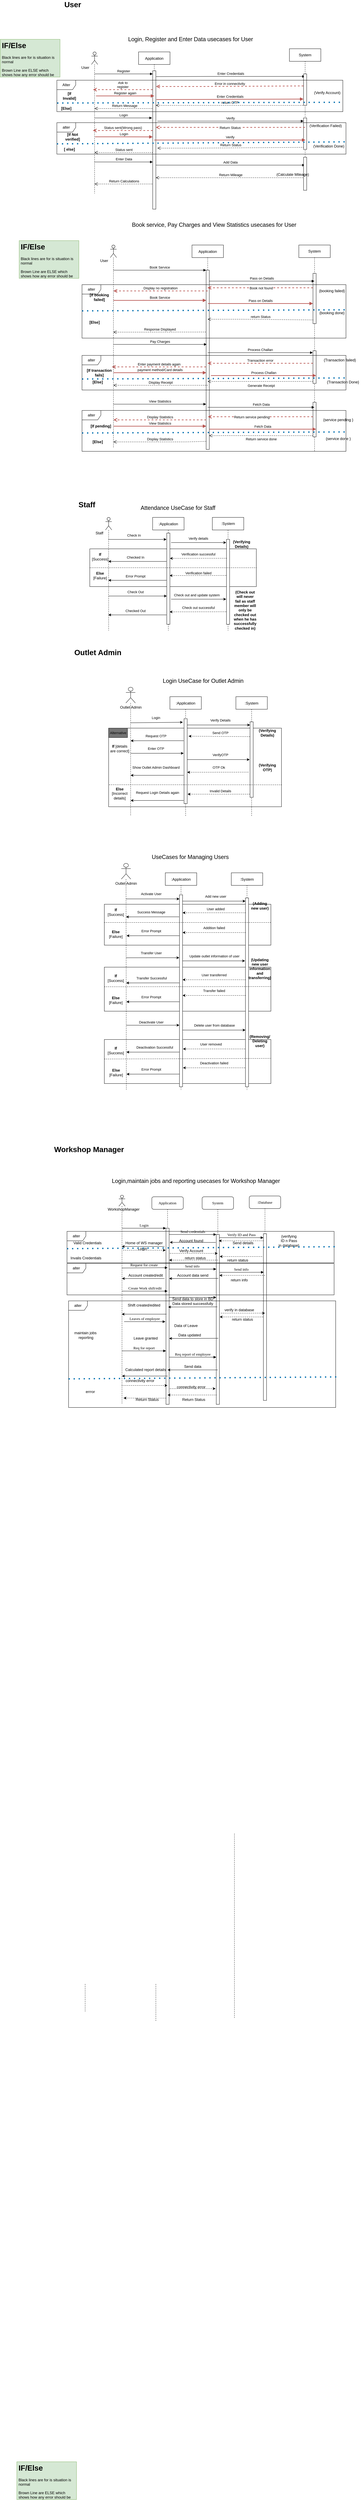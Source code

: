 <mxfile version="20.2.3" type="device"><diagram id="WB6PDdou6IFvlp_98uWq" name="Page-1"><mxGraphModel dx="2102" dy="764" grid="1" gridSize="10" guides="1" tooltips="1" connect="1" arrows="1" fold="1" page="1" pageScale="1" pageWidth="850" pageHeight="1100" math="0" shadow="0"><root><mxCell id="0"/><mxCell id="1" parent="0"/><mxCell id="hfg5cXG4LT3hftsjKcWM-1" value="" style="points=[];perimeter=orthogonalPerimeter;rounded=0;shadow=0;strokeWidth=1;" parent="1" vertex="1"><mxGeometry x="355" y="700" width="10" height="310" as="geometry"/></mxCell><mxCell id="hfg5cXG4LT3hftsjKcWM-2" value=" Return Message" style="verticalAlign=bottom;endArrow=open;dashed=1;endSize=8;shadow=0;strokeWidth=1;" parent="1" source="hfg5cXG4LT3hftsjKcWM-16" target="hfg5cXG4LT3hftsjKcWM-4" edge="1"><mxGeometry relative="1" as="geometry"><mxPoint x="165" y="780" as="targetPoint"/><Array as="points"><mxPoint x="330" y="800"/><mxPoint x="260" y="800"/></Array></mxGeometry></mxCell><mxCell id="hfg5cXG4LT3hftsjKcWM-3" value="Register" style="verticalAlign=bottom;endArrow=block;shadow=0;strokeWidth=1;" parent="1" source="hfg5cXG4LT3hftsjKcWM-4" target="hfg5cXG4LT3hftsjKcWM-17" edge="1"><mxGeometry relative="1" as="geometry"><mxPoint x="185" y="700.0" as="sourcePoint"/><Array as="points"><mxPoint x="240" y="690"/></Array></mxGeometry></mxCell><mxCell id="hfg5cXG4LT3hftsjKcWM-4" value="" style="shape=umlLifeline;participant=umlActor;perimeter=lifelinePerimeter;whiteSpace=wrap;html=1;container=1;collapsible=0;recursiveResize=0;verticalAlign=top;spacingTop=36;outlineConnect=0;" parent="1" vertex="1"><mxGeometry x="160" y="620" width="20" height="450" as="geometry"/></mxCell><mxCell id="hfg5cXG4LT3hftsjKcWM-5" value="User" style="text;html=1;align=center;verticalAlign=middle;resizable=0;points=[];autosize=1;" parent="hfg5cXG4LT3hftsjKcWM-4" vertex="1"><mxGeometry x="-40" y="40" width="40" height="20" as="geometry"/></mxCell><mxCell id="hfg5cXG4LT3hftsjKcWM-6" value="Enter Credentials" style="html=1;verticalAlign=bottom;endArrow=block;exitX=1.1;exitY=0.042;exitDx=0;exitDy=0;exitPerimeter=0;" parent="1" source="hfg5cXG4LT3hftsjKcWM-17" target="hfg5cXG4LT3hftsjKcWM-18" edge="1"><mxGeometry width="80" relative="1" as="geometry"><mxPoint x="390" y="710" as="sourcePoint"/><mxPoint x="549.5" y="718.91" as="targetPoint"/><Array as="points"><mxPoint x="540" y="698"/></Array></mxGeometry></mxCell><mxCell id="hfg5cXG4LT3hftsjKcWM-7" value="return OTP&amp;nbsp;" style="html=1;verticalAlign=bottom;endArrow=open;dashed=1;endSize=8;" parent="1" source="hfg5cXG4LT3hftsjKcWM-18" target="hfg5cXG4LT3hftsjKcWM-17" edge="1"><mxGeometry relative="1" as="geometry"><mxPoint x="545.2" y="762.6" as="sourcePoint"/><mxPoint x="359.324" y="762.6" as="targetPoint"/><Array as="points"><mxPoint x="510" y="790"/></Array></mxGeometry></mxCell><mxCell id="hfg5cXG4LT3hftsjKcWM-8" value="Login" style="html=1;verticalAlign=bottom;endArrow=block;" parent="1" source="hfg5cXG4LT3hftsjKcWM-4" edge="1"><mxGeometry width="80" relative="1" as="geometry"><mxPoint x="180" y="830" as="sourcePoint"/><mxPoint x="353" y="830" as="targetPoint"/><Array as="points"><mxPoint x="320" y="830"/></Array></mxGeometry></mxCell><mxCell id="hfg5cXG4LT3hftsjKcWM-9" value="Status sent" style="html=1;verticalAlign=bottom;endArrow=open;dashed=1;endSize=8;" parent="1" source="hfg5cXG4LT3hftsjKcWM-17" target="hfg5cXG4LT3hftsjKcWM-4" edge="1"><mxGeometry relative="1" as="geometry"><mxPoint x="360" y="920" as="sourcePoint"/><mxPoint x="167.6" y="880.48" as="targetPoint"/><Array as="points"><mxPoint x="310" y="940"/><mxPoint x="240" y="940"/><mxPoint x="220" y="940"/></Array></mxGeometry></mxCell><mxCell id="hfg5cXG4LT3hftsjKcWM-10" value="Verify" style="html=1;verticalAlign=bottom;endArrow=block;exitX=1.5;exitY=0.364;exitDx=0;exitDy=0;exitPerimeter=0;" parent="1" source="hfg5cXG4LT3hftsjKcWM-17" target="hfg5cXG4LT3hftsjKcWM-20" edge="1"><mxGeometry width="80" relative="1" as="geometry"><mxPoint x="380" y="840" as="sourcePoint"/><mxPoint x="544.4" y="832.4" as="targetPoint"/><Array as="points"><mxPoint x="420" y="840"/><mxPoint x="630" y="840"/></Array></mxGeometry></mxCell><mxCell id="hfg5cXG4LT3hftsjKcWM-11" value="Return Status" style="html=1;verticalAlign=bottom;endArrow=open;dashed=1;endSize=8;exitX=0.1;exitY=0.935;exitDx=0;exitDy=0;exitPerimeter=0;" parent="1" source="hfg5cXG4LT3hftsjKcWM-20" edge="1"><mxGeometry relative="1" as="geometry"><mxPoint x="550" y="910.0" as="sourcePoint"/><mxPoint x="370" y="926" as="targetPoint"/><Array as="points"><mxPoint x="490" y="926"/></Array></mxGeometry></mxCell><mxCell id="hfg5cXG4LT3hftsjKcWM-12" value="Enter Data" style="html=1;verticalAlign=bottom;endArrow=block;" parent="1" source="hfg5cXG4LT3hftsjKcWM-4" target="hfg5cXG4LT3hftsjKcWM-17" edge="1"><mxGeometry width="80" relative="1" as="geometry"><mxPoint x="165.2" y="919.52" as="sourcePoint"/><mxPoint x="470" y="820" as="targetPoint"/><Array as="points"><mxPoint x="210" y="970"/><mxPoint x="270" y="970"/></Array></mxGeometry></mxCell><mxCell id="hfg5cXG4LT3hftsjKcWM-13" value="Add Data" style="html=1;verticalAlign=bottom;endArrow=block;" parent="1" target="hfg5cXG4LT3hftsjKcWM-18" edge="1"><mxGeometry width="80" relative="1" as="geometry"><mxPoint x="364" y="980" as="sourcePoint"/><mxPoint x="549.5" y="930.95" as="targetPoint"/><Array as="points"><mxPoint x="430" y="980"/></Array></mxGeometry></mxCell><mxCell id="hfg5cXG4LT3hftsjKcWM-14" value="Return Mileage" style="html=1;verticalAlign=bottom;endArrow=open;dashed=1;endSize=8;" parent="1" source="hfg5cXG4LT3hftsjKcWM-18" edge="1"><mxGeometry relative="1" as="geometry"><mxPoint x="551.68" y="1020" as="sourcePoint"/><mxPoint x="365.004" y="1020" as="targetPoint"/></mxGeometry></mxCell><mxCell id="hfg5cXG4LT3hftsjKcWM-15" value="Return Calculations&amp;nbsp;" style="html=1;verticalAlign=bottom;endArrow=open;dashed=1;endSize=8;" parent="1" source="hfg5cXG4LT3hftsjKcWM-16" target="hfg5cXG4LT3hftsjKcWM-4" edge="1"><mxGeometry relative="1" as="geometry"><mxPoint x="470" y="820" as="sourcePoint"/><mxPoint x="165" y="989.85" as="targetPoint"/><Array as="points"><mxPoint x="250" y="1040"/></Array></mxGeometry></mxCell><mxCell id="hfg5cXG4LT3hftsjKcWM-16" value="Application" style="shape=umlLifeline;perimeter=lifelinePerimeter;container=1;collapsible=0;recursiveResize=0;rounded=0;shadow=0;strokeWidth=1;" parent="1" vertex="1"><mxGeometry x="310" y="620" width="100" height="500" as="geometry"/></mxCell><mxCell id="hfg5cXG4LT3hftsjKcWM-17" value="" style="points=[];perimeter=orthogonalPerimeter;rounded=0;shadow=0;strokeWidth=1;" parent="hfg5cXG4LT3hftsjKcWM-16" vertex="1"><mxGeometry x="45" y="60" width="10" height="440" as="geometry"/></mxCell><mxCell id="hfg5cXG4LT3hftsjKcWM-18" value="System" style="shape=umlLifeline;perimeter=lifelinePerimeter;whiteSpace=wrap;html=1;container=1;collapsible=0;recursiveResize=0;outlineConnect=0;" parent="1" vertex="1"><mxGeometry x="790" y="610" width="100" height="450" as="geometry"/></mxCell><mxCell id="hfg5cXG4LT3hftsjKcWM-19" value="" style="html=1;points=[];perimeter=orthogonalPerimeter;" parent="hfg5cXG4LT3hftsjKcWM-18" vertex="1"><mxGeometry x="45" y="80" width="10" height="100" as="geometry"/></mxCell><mxCell id="hfg5cXG4LT3hftsjKcWM-20" value="" style="html=1;points=[];perimeter=orthogonalPerimeter;" parent="hfg5cXG4LT3hftsjKcWM-18" vertex="1"><mxGeometry x="45" y="220" width="10" height="100" as="geometry"/></mxCell><mxCell id="hfg5cXG4LT3hftsjKcWM-21" value="" style="html=1;points=[];perimeter=orthogonalPerimeter;" parent="hfg5cXG4LT3hftsjKcWM-18" vertex="1"><mxGeometry x="45" y="345" width="10" height="105" as="geometry"/></mxCell><mxCell id="hfg5cXG4LT3hftsjKcWM-22" value="(Calculate Mileage)" style="text;html=1;align=center;verticalAlign=middle;resizable=0;points=[];autosize=1;" parent="1" vertex="1"><mxGeometry x="740" y="1000" width="120" height="20" as="geometry"/></mxCell><mxCell id="hfg5cXG4LT3hftsjKcWM-23" value="&lt;font style=&quot;font-size: 18px&quot;&gt;Login, Register and Enter Data usecases for User&lt;/font&gt;" style="text;html=1;align=center;verticalAlign=middle;resizable=0;points=[];autosize=1;strokeColor=none;fillColor=none;" parent="1" vertex="1"><mxGeometry x="270" y="570" width="410" height="20" as="geometry"/></mxCell><mxCell id="hfg5cXG4LT3hftsjKcWM-24" value="(Verify Account)" style="text;html=1;align=center;verticalAlign=middle;resizable=0;points=[];autosize=1;" parent="1" vertex="1"><mxGeometry x="860" y="740" width="100" height="20" as="geometry"/></mxCell><mxCell id="hfg5cXG4LT3hftsjKcWM-25" value="Error in connectivity" style="html=1;verticalAlign=bottom;endArrow=open;dashed=1;endSize=8;fillColor=#f8cecc;strokeColor=#b85450;strokeWidth=2;exitX=-0.02;exitY=0.382;exitDx=0;exitDy=0;exitPerimeter=0;" parent="1" source="hfg5cXG4LT3hftsjKcWM-19" edge="1"><mxGeometry relative="1" as="geometry"><mxPoint x="740" y="730" as="sourcePoint"/><mxPoint x="365.5" y="730" as="targetPoint"/><Array as="points"><mxPoint x="510.5" y="730"/></Array></mxGeometry></mxCell><mxCell id="hfg5cXG4LT3hftsjKcWM-26" value="Ask to &#10;register" style="verticalAlign=bottom;endArrow=open;dashed=1;endSize=8;shadow=0;strokeWidth=2;fillColor=#f8cecc;strokeColor=#b85450;" parent="1" edge="1"><mxGeometry relative="1" as="geometry"><mxPoint x="165" y="740" as="targetPoint"/><Array as="points"><mxPoint x="325.5" y="740"/><mxPoint x="295.5" y="740"/><mxPoint x="255.5" y="740"/></Array><mxPoint x="355" y="740" as="sourcePoint"/></mxGeometry></mxCell><mxCell id="hfg5cXG4LT3hftsjKcWM-27" value="Register again" style="verticalAlign=bottom;endArrow=block;entryX=0;entryY=0;shadow=0;strokeWidth=2;fillColor=#f8cecc;strokeColor=#b85450;" parent="1" edge="1"><mxGeometry relative="1" as="geometry"><mxPoint x="174.5" y="760" as="sourcePoint"/><mxPoint x="360" y="760" as="targetPoint"/></mxGeometry></mxCell><mxCell id="hfg5cXG4LT3hftsjKcWM-28" value="Enter Credentials" style="html=1;verticalAlign=bottom;endArrow=block;exitX=1.18;exitY=0.208;exitDx=0;exitDy=0;exitPerimeter=0;fillColor=#f8cecc;strokeColor=#b85450;strokeWidth=2;" parent="1" source="hfg5cXG4LT3hftsjKcWM-17" edge="1"><mxGeometry width="80" relative="1" as="geometry"><mxPoint x="460.0" y="770.0" as="sourcePoint"/><mxPoint x="834.7" y="770.0" as="targetPoint"/></mxGeometry></mxCell><mxCell id="hfg5cXG4LT3hftsjKcWM-29" value="Login" style="html=1;verticalAlign=bottom;endArrow=block;entryX=-0.22;entryY=0.433;entryDx=0;entryDy=0;entryPerimeter=0;fillColor=#f8cecc;strokeColor=#b85450;strokeWidth=2;" parent="1" edge="1"><mxGeometry width="80" relative="1" as="geometry"><mxPoint x="171.7" y="890" as="sourcePoint"/><mxPoint x="355.0" y="890.21" as="targetPoint"/><Array as="points"><mxPoint x="232.2" y="890"/></Array></mxGeometry></mxCell><mxCell id="hfg5cXG4LT3hftsjKcWM-30" value="(Verification Failed)" style="text;html=1;align=center;verticalAlign=middle;resizable=0;points=[];autosize=1;" parent="1" vertex="1"><mxGeometry x="845" y="845" width="120" height="20" as="geometry"/></mxCell><mxCell id="hfg5cXG4LT3hftsjKcWM-31" value="Verify" style="html=1;verticalAlign=bottom;endArrow=block;strokeWidth=2;fillColor=#f8cecc;strokeColor=#b85450;" parent="1" source="hfg5cXG4LT3hftsjKcWM-16" edge="1"><mxGeometry width="80" relative="1" as="geometry"><mxPoint x="470" y="900" as="sourcePoint"/><mxPoint x="841" y="900.24" as="targetPoint"/><Array as="points"><mxPoint x="736" y="900.24"/></Array></mxGeometry></mxCell><mxCell id="hfg5cXG4LT3hftsjKcWM-32" value="Return Status" style="html=1;verticalAlign=bottom;endArrow=open;dashed=1;endSize=8;fillColor=#f8cecc;strokeColor=#b85450;strokeWidth=2;" parent="1" source="hfg5cXG4LT3hftsjKcWM-18" edge="1"><mxGeometry x="0.009" y="10" relative="1" as="geometry"><mxPoint x="736.88" y="859.5" as="sourcePoint"/><mxPoint x="365" y="860" as="targetPoint"/><mxPoint x="1" as="offset"/></mxGeometry></mxCell><mxCell id="hfg5cXG4LT3hftsjKcWM-33" value="Status sent(Wrong pass)" style="html=1;verticalAlign=bottom;endArrow=open;dashed=1;endSize=8;strokeWidth=2;fillColor=#f8cecc;strokeColor=#b85450;" parent="1" edge="1"><mxGeometry relative="1" as="geometry"><mxPoint x="355" y="870" as="sourcePoint"/><mxPoint x="164.5" y="870" as="targetPoint"/><Array as="points"><mxPoint x="305" y="870"/><mxPoint x="235" y="870"/></Array></mxGeometry></mxCell><mxCell id="hfg5cXG4LT3hftsjKcWM-34" value="(Verification Done)" style="text;html=1;align=center;verticalAlign=middle;resizable=0;points=[];autosize=1;" parent="1" vertex="1"><mxGeometry x="860" y="910" width="110" height="20" as="geometry"/></mxCell><mxCell id="hfg5cXG4LT3hftsjKcWM-35" value="&lt;h1&gt;IF/Else&lt;/h1&gt;&lt;p&gt;Black lines are for is situation is normal&lt;/p&gt;&lt;p&gt;&lt;span&gt;Brown Line are ELSE which shows how any error should be deal&lt;/span&gt;&lt;/p&gt;" style="text;html=1;strokeColor=#82b366;fillColor=#d5e8d4;spacing=5;spacingTop=-20;whiteSpace=wrap;overflow=hidden;rounded=0;" parent="1" vertex="1"><mxGeometry x="-130" y="580" width="190" height="120" as="geometry"/></mxCell><mxCell id="hfg5cXG4LT3hftsjKcWM-36" value="Application" style="shape=umlLifeline;perimeter=lifelinePerimeter;container=1;collapsible=0;recursiveResize=0;rounded=0;shadow=0;strokeWidth=1;" parent="1" vertex="1"><mxGeometry x="480" y="1234" width="100" height="650" as="geometry"/></mxCell><mxCell id="hfg5cXG4LT3hftsjKcWM-37" value="" style="points=[];perimeter=orthogonalPerimeter;rounded=0;shadow=0;strokeWidth=1;" parent="hfg5cXG4LT3hftsjKcWM-36" vertex="1"><mxGeometry x="45" y="80" width="10" height="570" as="geometry"/></mxCell><mxCell id="hfg5cXG4LT3hftsjKcWM-38" value="Enter payment details again" style="html=1;verticalAlign=bottom;endArrow=open;dashed=1;endSize=8;fillColor=#f8cecc;strokeColor=#b85450;strokeWidth=2;" parent="hfg5cXG4LT3hftsjKcWM-36" edge="1"><mxGeometry relative="1" as="geometry"><mxPoint x="45" y="387.5" as="sourcePoint"/><mxPoint x="-255" y="387.5" as="targetPoint"/><Array as="points"><mxPoint x="-34.5" y="387.5"/><mxPoint x="-174.5" y="387.5"/><mxPoint x="-224.5" y="387.5"/></Array></mxGeometry></mxCell><mxCell id="hfg5cXG4LT3hftsjKcWM-39" value=" Response Displayed" style="verticalAlign=bottom;endArrow=open;dashed=1;endSize=8;shadow=0;strokeWidth=1;exitX=-0.14;exitY=0.345;exitDx=0;exitDy=0;exitPerimeter=0;" parent="1" source="hfg5cXG4LT3hftsjKcWM-37" target="hfg5cXG4LT3hftsjKcWM-41" edge="1"><mxGeometry relative="1" as="geometry"><mxPoint x="235" y="1394" as="targetPoint"/><Array as="points"><mxPoint x="320" y="1511"/><mxPoint x="300" y="1511"/></Array></mxGeometry></mxCell><mxCell id="hfg5cXG4LT3hftsjKcWM-40" value="Book Service" style="verticalAlign=bottom;endArrow=block;entryX=0;entryY=0;shadow=0;strokeWidth=1;" parent="1" source="hfg5cXG4LT3hftsjKcWM-41" target="hfg5cXG4LT3hftsjKcWM-37" edge="1"><mxGeometry relative="1" as="geometry"><mxPoint x="255" y="1314" as="sourcePoint"/></mxGeometry></mxCell><mxCell id="hfg5cXG4LT3hftsjKcWM-41" value="" style="shape=umlLifeline;participant=umlActor;perimeter=lifelinePerimeter;whiteSpace=wrap;html=1;container=1;collapsible=0;recursiveResize=0;verticalAlign=top;spacingTop=36;outlineConnect=0;" parent="1" vertex="1"><mxGeometry x="220" y="1234" width="20" height="646" as="geometry"/></mxCell><mxCell id="hfg5cXG4LT3hftsjKcWM-42" value="User" style="text;html=1;align=center;verticalAlign=middle;resizable=0;points=[];autosize=1;" parent="hfg5cXG4LT3hftsjKcWM-41" vertex="1"><mxGeometry x="-40" y="40" width="40" height="20" as="geometry"/></mxCell><mxCell id="hfg5cXG4LT3hftsjKcWM-43" value="System" style="shape=umlLifeline;perimeter=lifelinePerimeter;whiteSpace=wrap;html=1;container=1;collapsible=0;recursiveResize=0;outlineConnect=0;" parent="1" vertex="1"><mxGeometry x="820" y="1234" width="100" height="656" as="geometry"/></mxCell><mxCell id="hfg5cXG4LT3hftsjKcWM-44" value="" style="html=1;points=[];perimeter=orthogonalPerimeter;" parent="hfg5cXG4LT3hftsjKcWM-43" vertex="1"><mxGeometry x="45" y="90" width="10" height="160" as="geometry"/></mxCell><mxCell id="hfg5cXG4LT3hftsjKcWM-45" value="" style="html=1;points=[];perimeter=orthogonalPerimeter;" parent="hfg5cXG4LT3hftsjKcWM-43" vertex="1"><mxGeometry x="45" y="336" width="10" height="104" as="geometry"/></mxCell><mxCell id="hfg5cXG4LT3hftsjKcWM-46" value="" style="html=1;points=[];perimeter=orthogonalPerimeter;" parent="hfg5cXG4LT3hftsjKcWM-43" vertex="1"><mxGeometry x="45" y="500" width="10" height="110" as="geometry"/></mxCell><mxCell id="hfg5cXG4LT3hftsjKcWM-47" value="Pass on Details" style="html=1;verticalAlign=bottom;endArrow=block;exitX=1.02;exitY=0.061;exitDx=0;exitDy=0;exitPerimeter=0;" parent="1" source="hfg5cXG4LT3hftsjKcWM-37" target="hfg5cXG4LT3hftsjKcWM-43" edge="1"><mxGeometry width="80" relative="1" as="geometry"><mxPoint x="460" y="1324" as="sourcePoint"/><mxPoint x="540" y="1324" as="targetPoint"/></mxGeometry></mxCell><mxCell id="hfg5cXG4LT3hftsjKcWM-48" value="return Status" style="html=1;verticalAlign=bottom;endArrow=open;dashed=1;endSize=8;exitX=0.1;exitY=0.926;exitDx=0;exitDy=0;exitPerimeter=0;" parent="1" source="hfg5cXG4LT3hftsjKcWM-44" target="hfg5cXG4LT3hftsjKcWM-36" edge="1"><mxGeometry relative="1" as="geometry"><mxPoint x="590" y="1374" as="sourcePoint"/><mxPoint x="510" y="1374" as="targetPoint"/><Array as="points"><mxPoint x="640" y="1470"/></Array></mxGeometry></mxCell><mxCell id="hfg5cXG4LT3hftsjKcWM-49" value="Pay Charges" style="html=1;verticalAlign=bottom;endArrow=block;entryX=0.18;entryY=0.414;entryDx=0;entryDy=0;entryPerimeter=0;" parent="1" source="hfg5cXG4LT3hftsjKcWM-41" target="hfg5cXG4LT3hftsjKcWM-37" edge="1"><mxGeometry width="80" relative="1" as="geometry"><mxPoint x="234" y="1434" as="sourcePoint"/><mxPoint x="400" y="1434" as="targetPoint"/><Array as="points"><mxPoint x="250" y="1550"/></Array></mxGeometry></mxCell><mxCell id="hfg5cXG4LT3hftsjKcWM-50" value="Display Receipt" style="html=1;verticalAlign=bottom;endArrow=open;dashed=1;endSize=8;" parent="1" source="hfg5cXG4LT3hftsjKcWM-36" target="hfg5cXG4LT3hftsjKcWM-41" edge="1"><mxGeometry relative="1" as="geometry"><mxPoint x="420" y="1474" as="sourcePoint"/><mxPoint x="237.6" y="1494.48" as="targetPoint"/><Array as="points"><mxPoint x="450" y="1680"/><mxPoint x="310" y="1680"/><mxPoint x="260" y="1680"/></Array></mxGeometry></mxCell><mxCell id="hfg5cXG4LT3hftsjKcWM-51" value="Process Challan" style="html=1;verticalAlign=bottom;endArrow=block;entryX=-0.06;entryY=0.06;entryDx=0;entryDy=0;entryPerimeter=0;" parent="1" source="hfg5cXG4LT3hftsjKcWM-36" target="hfg5cXG4LT3hftsjKcWM-45" edge="1"><mxGeometry width="80" relative="1" as="geometry"><mxPoint x="440" y="1444" as="sourcePoint"/><mxPoint x="590" y="1517" as="targetPoint"/><Array as="points"/></mxGeometry></mxCell><mxCell id="hfg5cXG4LT3hftsjKcWM-52" value="Generate Receipt" style="html=1;verticalAlign=bottom;endArrow=open;dashed=1;endSize=8;exitX=0.02;exitY=0.94;exitDx=0;exitDy=0;exitPerimeter=0;" parent="1" source="hfg5cXG4LT3hftsjKcWM-45" target="hfg5cXG4LT3hftsjKcWM-36" edge="1"><mxGeometry x="-0.016" y="22" relative="1" as="geometry"><mxPoint x="540" y="1374" as="sourcePoint"/><mxPoint x="460" y="1374" as="targetPoint"/><mxPoint as="offset"/></mxGeometry></mxCell><mxCell id="hfg5cXG4LT3hftsjKcWM-53" value="View Statistics" style="html=1;verticalAlign=bottom;endArrow=block;" parent="1" source="hfg5cXG4LT3hftsjKcWM-41" target="hfg5cXG4LT3hftsjKcWM-37" edge="1"><mxGeometry width="80" relative="1" as="geometry"><mxPoint x="320" y="1610" as="sourcePoint"/><mxPoint x="540" y="1434" as="targetPoint"/><Array as="points"><mxPoint x="490" y="1740"/></Array></mxGeometry></mxCell><mxCell id="hfg5cXG4LT3hftsjKcWM-54" value="Fetch Data" style="html=1;verticalAlign=bottom;endArrow=block;" parent="1" source="hfg5cXG4LT3hftsjKcWM-36" target="hfg5cXG4LT3hftsjKcWM-43" edge="1"><mxGeometry width="80" relative="1" as="geometry"><mxPoint x="460" y="1434" as="sourcePoint"/><mxPoint x="540" y="1434" as="targetPoint"/><Array as="points"><mxPoint x="790" y="1750"/><mxPoint x="820" y="1750"/></Array></mxGeometry></mxCell><mxCell id="hfg5cXG4LT3hftsjKcWM-55" value="Return service done" style="html=1;verticalAlign=bottom;endArrow=open;dashed=1;endSize=8;entryX=0.98;entryY=0.923;entryDx=0;entryDy=0;entryPerimeter=0;exitX=0.44;exitY=0.924;exitDx=0;exitDy=0;exitPerimeter=0;" parent="1" source="hfg5cXG4LT3hftsjKcWM-43" target="hfg5cXG4LT3hftsjKcWM-37" edge="1"><mxGeometry x="-0.004" y="20" relative="1" as="geometry"><mxPoint x="864" y="1830" as="sourcePoint"/><mxPoint x="460" y="1434" as="targetPoint"/><Array as="points"><mxPoint x="620" y="1840"/></Array><mxPoint as="offset"/></mxGeometry></mxCell><mxCell id="hfg5cXG4LT3hftsjKcWM-56" value="Display Statistics" style="html=1;verticalAlign=bottom;endArrow=open;dashed=1;endSize=8;exitX=0.02;exitY=0.955;exitDx=0;exitDy=0;exitPerimeter=0;" parent="1" source="hfg5cXG4LT3hftsjKcWM-37" target="hfg5cXG4LT3hftsjKcWM-41" edge="1"><mxGeometry relative="1" as="geometry"><mxPoint x="540" y="1434" as="sourcePoint"/><mxPoint x="235" y="1603.85" as="targetPoint"/><Array as="points"><mxPoint x="460" y="1860"/></Array></mxGeometry></mxCell><mxCell id="hfg5cXG4LT3hftsjKcWM-57" value="&lt;h1&gt;IF/Else&lt;/h1&gt;&lt;p&gt;Black lines are for is situation is normal&lt;/p&gt;&lt;p&gt;&lt;span&gt;Brown Line are ELSE which shows how any error should be deal&lt;/span&gt;&lt;/p&gt;" style="text;html=1;strokeColor=#82b366;fillColor=#d5e8d4;spacing=5;spacingTop=-20;whiteSpace=wrap;overflow=hidden;rounded=0;" parent="1" vertex="1"><mxGeometry x="-70" y="1220" width="190" height="120" as="geometry"/></mxCell><mxCell id="hfg5cXG4LT3hftsjKcWM-58" value="Pass on Details" style="html=1;verticalAlign=bottom;endArrow=block;exitX=1.02;exitY=0.061;exitDx=0;exitDy=0;exitPerimeter=0;fillColor=#f8cecc;strokeColor=#b85450;strokeWidth=2;" parent="1" edge="1"><mxGeometry width="80" relative="1" as="geometry"><mxPoint x="530.7" y="1420" as="sourcePoint"/><mxPoint x="865" y="1420" as="targetPoint"/></mxGeometry></mxCell><mxCell id="hfg5cXG4LT3hftsjKcWM-59" value="Book not found" style="html=1;verticalAlign=bottom;endArrow=open;dashed=1;endSize=8;exitX=0.02;exitY=1.052;exitDx=0;exitDy=0;exitPerimeter=0;fillColor=#f8cecc;strokeColor=#b85450;strokeWidth=2;" parent="1" edge="1"><mxGeometry x="-0.017" y="10" relative="1" as="geometry"><mxPoint x="865.0" y="1370" as="sourcePoint"/><mxPoint x="529.3" y="1370" as="targetPoint"/><mxPoint as="offset"/></mxGeometry></mxCell><mxCell id="hfg5cXG4LT3hftsjKcWM-60" value="{booking failed}" style="text;html=1;align=center;verticalAlign=middle;resizable=0;points=[];autosize=1;" parent="1" vertex="1"><mxGeometry x="875" y="1370" width="100" height="20" as="geometry"/></mxCell><mxCell id="hfg5cXG4LT3hftsjKcWM-61" value="Display no registration" style="verticalAlign=bottom;endArrow=open;dashed=1;endSize=8;shadow=0;strokeWidth=2;fillColor=#f8cecc;strokeColor=#b85450;" parent="1" edge="1"><mxGeometry relative="1" as="geometry"><mxPoint x="230" y="1380" as="targetPoint"/><Array as="points"><mxPoint x="490.5" y="1380"/><mxPoint x="300.5" y="1380"/></Array><mxPoint x="530" y="1380" as="sourcePoint"/></mxGeometry></mxCell><mxCell id="hfg5cXG4LT3hftsjKcWM-62" value="Book Service" style="verticalAlign=bottom;endArrow=block;entryX=0;entryY=0;shadow=0;strokeWidth=2;fillColor=#f8cecc;strokeColor=#b85450;" parent="1" edge="1"><mxGeometry relative="1" as="geometry"><mxPoint x="230" y="1410" as="sourcePoint"/><mxPoint x="525.5" y="1410" as="targetPoint"/></mxGeometry></mxCell><mxCell id="hfg5cXG4LT3hftsjKcWM-63" value="{booking done}" style="text;html=1;align=center;verticalAlign=middle;resizable=0;points=[];autosize=1;" parent="1" vertex="1"><mxGeometry x="875" y="1440" width="100" height="20" as="geometry"/></mxCell><mxCell id="hfg5cXG4LT3hftsjKcWM-64" value="Process Challan" style="html=1;verticalAlign=bottom;endArrow=block;entryX=-0.06;entryY=0.06;entryDx=0;entryDy=0;entryPerimeter=0;fillColor=#f8cecc;strokeColor=#b85450;strokeWidth=2;" parent="1" edge="1"><mxGeometry width="80" relative="1" as="geometry"><mxPoint x="540.1" y="1649.0" as="sourcePoint"/><mxPoint x="875.0" y="1649.0" as="targetPoint"/><Array as="points"/></mxGeometry></mxCell><mxCell id="hfg5cXG4LT3hftsjKcWM-65" value="Transaction error" style="html=1;verticalAlign=bottom;endArrow=open;dashed=1;endSize=8;exitX=0.02;exitY=0.94;exitDx=0;exitDy=0;exitPerimeter=0;fillColor=#f8cecc;strokeColor=#b85450;strokeWidth=2;" parent="1" edge="1"><mxGeometry relative="1" as="geometry"><mxPoint x="865.0" y="1610.0" as="sourcePoint"/><mxPoint x="529.3" y="1610.0" as="targetPoint"/></mxGeometry></mxCell><mxCell id="hfg5cXG4LT3hftsjKcWM-66" value="{Transaction failed}" style="text;html=1;align=center;verticalAlign=middle;resizable=0;points=[];autosize=1;" parent="1" vertex="1"><mxGeometry x="890" y="1590" width="120" height="20" as="geometry"/></mxCell><mxCell id="hfg5cXG4LT3hftsjKcWM-67" value="{Transaction Done}" style="text;html=1;align=center;verticalAlign=middle;resizable=0;points=[];autosize=1;" parent="1" vertex="1"><mxGeometry x="900" y="1660" width="120" height="20" as="geometry"/></mxCell><mxCell id="hfg5cXG4LT3hftsjKcWM-68" value="payment method/Card details" style="html=1;verticalAlign=bottom;endArrow=block;fillColor=#f8cecc;strokeColor=#b85450;strokeWidth=2;" parent="1" edge="1"><mxGeometry width="80" relative="1" as="geometry"><mxPoint x="230" y="1640" as="sourcePoint"/><mxPoint x="525.5" y="1640" as="targetPoint"/><Array as="points"><mxPoint x="420.5" y="1640"/></Array></mxGeometry></mxCell><mxCell id="hfg5cXG4LT3hftsjKcWM-69" value="{service done }" style="text;html=1;align=center;verticalAlign=middle;resizable=0;points=[];autosize=1;" parent="1" vertex="1"><mxGeometry x="900" y="1840" width="90" height="20" as="geometry"/></mxCell><mxCell id="hfg5cXG4LT3hftsjKcWM-70" value="{service pending }" style="text;html=1;align=center;verticalAlign=middle;resizable=0;points=[];autosize=1;" parent="1" vertex="1"><mxGeometry x="890" y="1780" width="110" height="20" as="geometry"/></mxCell><mxCell id="hfg5cXG4LT3hftsjKcWM-71" value="Fetch Data" style="html=1;verticalAlign=bottom;endArrow=block;fillColor=#f8cecc;strokeColor=#b85450;strokeWidth=2;" parent="1" edge="1"><mxGeometry width="80" relative="1" as="geometry"><mxPoint x="535" y="1819.5" as="sourcePoint"/><mxPoint x="875" y="1819.5" as="targetPoint"/><Array as="points"><mxPoint x="795.5" y="1819.5"/><mxPoint x="825.5" y="1819.5"/></Array></mxGeometry></mxCell><mxCell id="hfg5cXG4LT3hftsjKcWM-72" value="Return service pending" style="html=1;verticalAlign=bottom;endArrow=open;dashed=1;endSize=8;fillColor=#f8cecc;strokeColor=#b85450;strokeWidth=2;" parent="1" edge="1"><mxGeometry x="0.166" y="10" relative="1" as="geometry"><mxPoint x="865" y="1780" as="sourcePoint"/><mxPoint x="530.5" y="1780" as="targetPoint"/><Array as="points"><mxPoint x="551" y="1780"/></Array><mxPoint as="offset"/></mxGeometry></mxCell><mxCell id="hfg5cXG4LT3hftsjKcWM-73" value="Display Statistics" style="html=1;verticalAlign=bottom;endArrow=open;dashed=1;endSize=8;exitX=-0.02;exitY=0.935;exitDx=0;exitDy=0;exitPerimeter=0;fillColor=#f8cecc;strokeColor=#b85450;strokeWidth=2;" parent="1" edge="1"><mxGeometry relative="1" as="geometry"><mxPoint x="525.3" y="1790.0" as="sourcePoint"/><mxPoint x="230" y="1790.0" as="targetPoint"/></mxGeometry></mxCell><mxCell id="hfg5cXG4LT3hftsjKcWM-74" value="View Statistics" style="html=1;verticalAlign=bottom;endArrow=block;fillColor=#f8cecc;strokeColor=#b85450;strokeWidth=2;" parent="1" edge="1"><mxGeometry width="80" relative="1" as="geometry"><mxPoint x="230" y="1810" as="sourcePoint"/><mxPoint x="525.5" y="1810" as="targetPoint"/><Array as="points"><mxPoint x="490.5" y="1810"/></Array></mxGeometry></mxCell><mxCell id="hfg5cXG4LT3hftsjKcWM-75" value="&lt;font style=&quot;font-size: 18px&quot;&gt;Book service, Pay Charges and View Statistics usecases for User&lt;/font&gt;" style="text;html=1;align=center;verticalAlign=middle;resizable=0;points=[];autosize=1;strokeColor=none;fillColor=none;" parent="1" vertex="1"><mxGeometry x="280" y="1160" width="540" height="20" as="geometry"/></mxCell><mxCell id="hfg5cXG4LT3hftsjKcWM-76" value="Alter" style="shape=umlFrame;whiteSpace=wrap;html=1;" parent="1" vertex="1"><mxGeometry x="50" y="710" width="910" height="100" as="geometry"/></mxCell><mxCell id="hfg5cXG4LT3hftsjKcWM-77" value="" style="endArrow=none;dashed=1;html=1;dashPattern=1 3;strokeWidth=4;exitX=0.001;exitY=0.726;exitDx=0;exitDy=0;exitPerimeter=0;entryX=1.001;entryY=0.702;entryDx=0;entryDy=0;entryPerimeter=0;fillColor=#1ba1e2;strokeColor=#006EAF;" parent="1" source="hfg5cXG4LT3hftsjKcWM-76" target="hfg5cXG4LT3hftsjKcWM-76" edge="1"><mxGeometry width="50" height="50" relative="1" as="geometry"><mxPoint x="480" y="920" as="sourcePoint"/><mxPoint x="530" y="870" as="targetPoint"/></mxGeometry></mxCell><mxCell id="hfg5cXG4LT3hftsjKcWM-78" value="&lt;b&gt;[If Invalid]&lt;/b&gt;" style="text;html=1;strokeColor=none;fillColor=none;align=center;verticalAlign=middle;whiteSpace=wrap;rounded=0;" parent="1" vertex="1"><mxGeometry x="70" y="750" width="40" height="20" as="geometry"/></mxCell><mxCell id="hfg5cXG4LT3hftsjKcWM-79" value="&lt;b&gt;[Else]&lt;/b&gt;" style="text;html=1;strokeColor=none;fillColor=none;align=center;verticalAlign=middle;whiteSpace=wrap;rounded=0;" parent="1" vertex="1"><mxGeometry x="60" y="790" width="40" height="20" as="geometry"/></mxCell><mxCell id="hfg5cXG4LT3hftsjKcWM-80" value="alter" style="shape=umlFrame;whiteSpace=wrap;html=1;" parent="1" vertex="1"><mxGeometry x="50" y="845" width="920" height="100" as="geometry"/></mxCell><mxCell id="hfg5cXG4LT3hftsjKcWM-81" value="" style="endArrow=none;dashed=1;html=1;dashPattern=1 3;strokeWidth=4;exitX=0.001;exitY=0.726;exitDx=0;exitDy=0;exitPerimeter=0;entryX=1.001;entryY=0.61;entryDx=0;entryDy=0;entryPerimeter=0;fillColor=#1ba1e2;strokeColor=#006EAF;" parent="1" target="hfg5cXG4LT3hftsjKcWM-80" edge="1"><mxGeometry width="50" height="50" relative="1" as="geometry"><mxPoint x="50.0" y="912.4" as="sourcePoint"/><mxPoint x="860" y="910" as="targetPoint"/></mxGeometry></mxCell><mxCell id="hfg5cXG4LT3hftsjKcWM-82" value="&lt;b&gt;[If Not verified]&lt;/b&gt;" style="text;html=1;strokeColor=none;fillColor=none;align=center;verticalAlign=middle;whiteSpace=wrap;rounded=0;" parent="1" vertex="1"><mxGeometry x="80" y="880" width="40" height="20" as="geometry"/></mxCell><mxCell id="hfg5cXG4LT3hftsjKcWM-83" value="&lt;b&gt;[ else]&lt;/b&gt;" style="text;html=1;strokeColor=none;fillColor=none;align=center;verticalAlign=middle;whiteSpace=wrap;rounded=0;" parent="1" vertex="1"><mxGeometry x="70" y="920" width="40" height="20" as="geometry"/></mxCell><mxCell id="hfg5cXG4LT3hftsjKcWM-84" value="alter" style="shape=umlFrame;whiteSpace=wrap;html=1;" parent="1" vertex="1"><mxGeometry x="130" y="1360" width="840" height="170" as="geometry"/></mxCell><mxCell id="hfg5cXG4LT3hftsjKcWM-85" value="" style="endArrow=none;dashed=1;html=1;dashPattern=1 3;strokeWidth=4;exitX=0.001;exitY=0.726;exitDx=0;exitDy=0;exitPerimeter=0;fillColor=#1ba1e2;strokeColor=#006EAF;" parent="1" edge="1"><mxGeometry width="50" height="50" relative="1" as="geometry"><mxPoint x="130" y="1443.35" as="sourcePoint"/><mxPoint x="970" y="1440" as="targetPoint"/></mxGeometry></mxCell><mxCell id="hfg5cXG4LT3hftsjKcWM-86" value="&lt;b&gt;[If booking failed]&lt;/b&gt;" style="text;html=1;strokeColor=none;fillColor=none;align=center;verticalAlign=middle;whiteSpace=wrap;rounded=0;" parent="1" vertex="1"><mxGeometry x="150" y="1390" width="70" height="20" as="geometry"/></mxCell><mxCell id="hfg5cXG4LT3hftsjKcWM-87" value="&lt;b&gt;[Else]&lt;/b&gt;" style="text;html=1;strokeColor=none;fillColor=none;align=center;verticalAlign=middle;whiteSpace=wrap;rounded=0;" parent="1" vertex="1"><mxGeometry x="150" y="1470" width="40" height="20" as="geometry"/></mxCell><mxCell id="hfg5cXG4LT3hftsjKcWM-88" value="alter" style="shape=umlFrame;whiteSpace=wrap;html=1;" parent="1" vertex="1"><mxGeometry x="130" y="1585" width="840" height="110" as="geometry"/></mxCell><mxCell id="hfg5cXG4LT3hftsjKcWM-89" value="" style="endArrow=none;dashed=1;html=1;dashPattern=1 3;strokeWidth=4;exitX=0.001;exitY=0.726;exitDx=0;exitDy=0;exitPerimeter=0;fillColor=#1ba1e2;strokeColor=#006EAF;" parent="1" edge="1"><mxGeometry width="50" height="50" relative="1" as="geometry"><mxPoint x="130" y="1660" as="sourcePoint"/><mxPoint x="970" y="1656.65" as="targetPoint"/></mxGeometry></mxCell><mxCell id="hfg5cXG4LT3hftsjKcWM-90" value="&lt;b&gt;[If transaction fails]&lt;/b&gt;" style="text;html=1;strokeColor=none;fillColor=none;align=center;verticalAlign=middle;whiteSpace=wrap;rounded=0;" parent="1" vertex="1"><mxGeometry x="140" y="1630" width="90" height="20" as="geometry"/></mxCell><mxCell id="hfg5cXG4LT3hftsjKcWM-91" value="&lt;b&gt;[Else]&lt;/b&gt;" style="text;html=1;strokeColor=none;fillColor=none;align=center;verticalAlign=middle;whiteSpace=wrap;rounded=0;" parent="1" vertex="1"><mxGeometry x="160" y="1660" width="40" height="20" as="geometry"/></mxCell><mxCell id="hfg5cXG4LT3hftsjKcWM-92" value="alter" style="shape=umlFrame;whiteSpace=wrap;html=1;" parent="1" vertex="1"><mxGeometry x="130" y="1760" width="840" height="130" as="geometry"/></mxCell><mxCell id="hfg5cXG4LT3hftsjKcWM-93" value="" style="endArrow=none;dashed=1;html=1;dashPattern=1 3;strokeWidth=4;exitX=0.001;exitY=0.726;exitDx=0;exitDy=0;exitPerimeter=0;fillColor=#1ba1e2;strokeColor=#006EAF;" parent="1" edge="1"><mxGeometry width="50" height="50" relative="1" as="geometry"><mxPoint x="130" y="1831.68" as="sourcePoint"/><mxPoint x="970" y="1828.33" as="targetPoint"/></mxGeometry></mxCell><mxCell id="hfg5cXG4LT3hftsjKcWM-94" value="&lt;b&gt;[Else]&lt;/b&gt;" style="text;html=1;strokeColor=none;fillColor=none;align=center;verticalAlign=middle;whiteSpace=wrap;rounded=0;" parent="1" vertex="1"><mxGeometry x="160" y="1850" width="40" height="20" as="geometry"/></mxCell><mxCell id="hfg5cXG4LT3hftsjKcWM-95" value="&lt;b&gt;[If pending]&lt;/b&gt;" style="text;html=1;strokeColor=none;fillColor=none;align=center;verticalAlign=middle;whiteSpace=wrap;rounded=0;" parent="1" vertex="1"><mxGeometry x="150" y="1800" width="80" height="20" as="geometry"/></mxCell><mxCell id="hfg5cXG4LT3hftsjKcWM-96" value="&lt;b&gt;&lt;font style=&quot;font-size: 24px&quot;&gt;User&lt;/font&gt;&lt;/b&gt;" style="text;html=1;align=center;verticalAlign=middle;resizable=0;points=[];autosize=1;" parent="1" vertex="1"><mxGeometry x="65" y="460" width="70" height="20" as="geometry"/></mxCell><mxCell id="hfg5cXG4LT3hftsjKcWM-423" value="" style="rounded=0;whiteSpace=wrap;html=1;fillColor=#FFFFFF;" parent="1" vertex="1"><mxGeometry x="154.72" y="2200" width="530" height="120" as="geometry"/></mxCell><mxCell id="hfg5cXG4LT3hftsjKcWM-424" value="" style="rounded=0;whiteSpace=wrap;html=1;fillColor=#FFFFFF;" parent="1" vertex="1"><mxGeometry x="201.06" y="3760" width="530" height="140" as="geometry"/></mxCell><mxCell id="hfg5cXG4LT3hftsjKcWM-425" value="" style="rounded=0;whiteSpace=wrap;html=1;fillColor=#FFFFFF;" parent="1" vertex="1"><mxGeometry x="201.06" y="3530" width="530" height="140" as="geometry"/></mxCell><mxCell id="hfg5cXG4LT3hftsjKcWM-426" value="" style="rounded=0;whiteSpace=wrap;html=1;fillColor=#FFFFFF;" parent="1" vertex="1"><mxGeometry x="201.06" y="3330" width="530" height="130" as="geometry"/></mxCell><mxCell id="hfg5cXG4LT3hftsjKcWM-431" value=":Application" style="shape=umlLifeline;perimeter=lifelinePerimeter;container=1;collapsible=0;recursiveResize=0;rounded=0;shadow=0;strokeWidth=1;" parent="1" vertex="1"><mxGeometry x="354.72" y="2100" width="100" height="360" as="geometry"/></mxCell><mxCell id="hfg5cXG4LT3hftsjKcWM-432" value="" style="points=[];perimeter=orthogonalPerimeter;rounded=0;shadow=0;strokeWidth=1;" parent="hfg5cXG4LT3hftsjKcWM-431" vertex="1"><mxGeometry x="45" y="50" width="10" height="290" as="geometry"/></mxCell><mxCell id="hfg5cXG4LT3hftsjKcWM-433" value="" style="endArrow=classic;html=1;rounded=0;dashed=1;entryX=1.373;entryY=0.296;entryDx=0;entryDy=0;entryPerimeter=0;" parent="hfg5cXG4LT3hftsjKcWM-431" edge="1"><mxGeometry width="50" height="50" relative="1" as="geometry"><mxPoint x="234" y="300" as="sourcePoint"/><mxPoint x="54" y="300.34" as="targetPoint"/><Array as="points"/></mxGeometry></mxCell><mxCell id="hfg5cXG4LT3hftsjKcWM-434" value="" style="shape=umlLifeline;participant=umlActor;perimeter=lifelinePerimeter;whiteSpace=wrap;html=1;container=1;collapsible=0;recursiveResize=0;verticalAlign=top;spacingTop=36;outlineConnect=0;" parent="1" vertex="1"><mxGeometry x="204.72" y="2100" width="20" height="360" as="geometry"/></mxCell><mxCell id="hfg5cXG4LT3hftsjKcWM-435" value="Staff" style="text;html=1;align=center;verticalAlign=middle;resizable=0;points=[];autosize=1;" parent="hfg5cXG4LT3hftsjKcWM-434" vertex="1"><mxGeometry x="-40" y="40" width="40" height="20" as="geometry"/></mxCell><mxCell id="hfg5cXG4LT3hftsjKcWM-436" value=":System" style="shape=umlLifeline;perimeter=lifelinePerimeter;whiteSpace=wrap;html=1;container=1;collapsible=0;recursiveResize=0;outlineConnect=0;" parent="1" vertex="1"><mxGeometry x="544.72" y="2100" width="100" height="360" as="geometry"/></mxCell><mxCell id="hfg5cXG4LT3hftsjKcWM-437" value="" style="html=1;points=[];perimeter=orthogonalPerimeter;" parent="hfg5cXG4LT3hftsjKcWM-436" vertex="1"><mxGeometry x="45" y="70" width="10" height="270" as="geometry"/></mxCell><mxCell id="hfg5cXG4LT3hftsjKcWM-438" value="" style="endArrow=classic;html=1;rounded=0;" parent="hfg5cXG4LT3hftsjKcWM-436" edge="1"><mxGeometry width="50" height="50" relative="1" as="geometry"><mxPoint x="-131" y="80" as="sourcePoint"/><mxPoint x="44" y="80" as="targetPoint"/></mxGeometry></mxCell><mxCell id="hfg5cXG4LT3hftsjKcWM-439" value="&lt;b&gt;&lt;font style=&quot;font-size: 24px&quot;&gt;Staff&lt;/font&gt;&lt;/b&gt;" style="text;html=1;align=center;verticalAlign=middle;resizable=0;points=[];autosize=1;" parent="1" vertex="1"><mxGeometry x="109.72" y="2050" width="70" height="20" as="geometry"/></mxCell><mxCell id="hfg5cXG4LT3hftsjKcWM-440" value="&lt;font style=&quot;font-size: 18px&quot;&gt;Attendance UseCase for Staff&lt;/font&gt;" style="text;html=1;align=center;verticalAlign=middle;resizable=0;points=[];autosize=1;strokeColor=none;fillColor=none;" parent="1" vertex="1"><mxGeometry x="304.72" y="2050" width="260" height="40" as="geometry"/></mxCell><mxCell id="hfg5cXG4LT3hftsjKcWM-441" value="" style="rounded=0;whiteSpace=wrap;html=1;fontFamily=Helvetica;fontSize=11;fontColor=default;fillColor=#FFFFFF;" parent="1" vertex="1"><mxGeometry x="214.72" y="2770" width="550" height="250" as="geometry"/></mxCell><mxCell id="hfg5cXG4LT3hftsjKcWM-442" value=":Application" style="shape=umlLifeline;perimeter=lifelinePerimeter;container=1;collapsible=0;recursiveResize=0;rounded=0;shadow=0;strokeWidth=1;" parent="1" vertex="1"><mxGeometry x="409.72" y="2670" width="100" height="380" as="geometry"/></mxCell><mxCell id="hfg5cXG4LT3hftsjKcWM-443" value="" style="points=[];perimeter=orthogonalPerimeter;rounded=0;shadow=0;strokeWidth=1;" parent="hfg5cXG4LT3hftsjKcWM-442" vertex="1"><mxGeometry x="45" y="70" width="10" height="270" as="geometry"/></mxCell><mxCell id="hfg5cXG4LT3hftsjKcWM-444" value=":System" style="shape=umlLifeline;perimeter=lifelinePerimeter;container=1;collapsible=0;recursiveResize=0;rounded=0;shadow=0;strokeWidth=1;" parent="1" vertex="1"><mxGeometry x="619.72" y="2670" width="100" height="380" as="geometry"/></mxCell><mxCell id="hfg5cXG4LT3hftsjKcWM-445" value="" style="points=[];perimeter=orthogonalPerimeter;rounded=0;shadow=0;strokeWidth=1;" parent="hfg5cXG4LT3hftsjKcWM-444" vertex="1"><mxGeometry x="45" y="80" width="10" height="240" as="geometry"/></mxCell><mxCell id="hfg5cXG4LT3hftsjKcWM-446" style="rounded=0;orthogonalLoop=1;jettySize=auto;html=1;dashed=1;endArrow=none;endFill=0;" parent="1" source="hfg5cXG4LT3hftsjKcWM-447" edge="1"><mxGeometry relative="1" as="geometry"><mxPoint x="284.72" y="3050" as="targetPoint"/><mxPoint x="284.72" y="2730" as="sourcePoint"/></mxGeometry></mxCell><mxCell id="hfg5cXG4LT3hftsjKcWM-447" value="Outlet Admin" style="shape=umlActor;verticalLabelPosition=bottom;verticalAlign=top;html=1;outlineConnect=0;" parent="1" vertex="1"><mxGeometry x="269.72" y="2640" width="30" height="50" as="geometry"/></mxCell><mxCell id="hfg5cXG4LT3hftsjKcWM-448" value="" style="endArrow=classic;html=1;rounded=0;strokeColor=default;entryX=-0.385;entryY=0.042;entryDx=0;entryDy=0;entryPerimeter=0;" parent="1" target="hfg5cXG4LT3hftsjKcWM-443" edge="1"><mxGeometry width="50" height="50" relative="1" as="geometry"><mxPoint x="284.72" y="2753" as="sourcePoint"/><mxPoint x="449.72" y="2750" as="targetPoint"/></mxGeometry></mxCell><mxCell id="hfg5cXG4LT3hftsjKcWM-449" value="&lt;font style=&quot;font-size: 11px;&quot;&gt;Login&lt;/font&gt;" style="text;html=1;align=center;verticalAlign=middle;resizable=0;points=[];autosize=1;strokeColor=none;fillColor=none;fontSize=16;fontFamily=Helvetica;fontColor=default;" parent="1" vertex="1"><mxGeometry x="339.72" y="2720" width="50" height="30" as="geometry"/></mxCell><mxCell id="hfg5cXG4LT3hftsjKcWM-450" value="" style="endArrow=classic;html=1;rounded=0;strokeColor=default;" parent="1" edge="1"><mxGeometry width="50" height="50" relative="1" as="geometry"><mxPoint x="464.72" y="2760" as="sourcePoint"/><mxPoint x="664.72" y="2760" as="targetPoint"/></mxGeometry></mxCell><mxCell id="hfg5cXG4LT3hftsjKcWM-451" value="Verify Details" style="text;html=1;resizable=0;autosize=1;align=center;verticalAlign=middle;points=[];fillColor=none;strokeColor=none;rounded=0;fontFamily=Helvetica;fontSize=11;fontColor=default;" parent="1" vertex="1"><mxGeometry x="524.72" y="2730" width="90" height="30" as="geometry"/></mxCell><mxCell id="hfg5cXG4LT3hftsjKcWM-452" value="" style="endArrow=classic;html=1;rounded=0;dashed=1;entryX=1.433;entryY=0.206;entryDx=0;entryDy=0;entryPerimeter=0;" parent="1" target="hfg5cXG4LT3hftsjKcWM-443" edge="1"><mxGeometry width="50" height="50" relative="1" as="geometry"><mxPoint x="664.72" y="2797" as="sourcePoint"/><mxPoint x="464.72" y="2780" as="targetPoint"/><Array as="points"/></mxGeometry></mxCell><mxCell id="hfg5cXG4LT3hftsjKcWM-453" value="Send OTP" style="text;html=1;resizable=0;autosize=1;align=center;verticalAlign=middle;points=[];fillColor=none;strokeColor=none;rounded=0;fontFamily=Helvetica;fontSize=11;fontColor=default;" parent="1" vertex="1"><mxGeometry x="534.72" y="2770" width="70" height="30" as="geometry"/></mxCell><mxCell id="hfg5cXG4LT3hftsjKcWM-454" value="" style="endArrow=classic;html=1;rounded=0;entryX=-0.127;entryY=0.052;entryDx=0;entryDy=0;entryPerimeter=0;" parent="1" edge="1"><mxGeometry width="50" height="50" relative="1" as="geometry"><mxPoint x="453.45" y="2810" as="sourcePoint"/><mxPoint x="284.72" y="2810.12" as="targetPoint"/></mxGeometry></mxCell><mxCell id="hfg5cXG4LT3hftsjKcWM-455" value="Request OTP" style="text;html=1;resizable=0;autosize=1;align=center;verticalAlign=middle;points=[];fillColor=none;strokeColor=none;rounded=0;fontFamily=Helvetica;fontSize=11;fontColor=default;" parent="1" vertex="1"><mxGeometry x="319.72" y="2780" width="90" height="30" as="geometry"/></mxCell><mxCell id="hfg5cXG4LT3hftsjKcWM-456" value="" style="endArrow=classic;html=1;rounded=0;entryX=-0.127;entryY=0.052;entryDx=0;entryDy=0;entryPerimeter=0;" parent="1" edge="1"><mxGeometry width="50" height="50" relative="1" as="geometry"><mxPoint x="284.72" y="2850.12" as="sourcePoint"/><mxPoint x="453.45" y="2850" as="targetPoint"/></mxGeometry></mxCell><mxCell id="hfg5cXG4LT3hftsjKcWM-457" value="Enter OTP" style="text;html=1;resizable=0;autosize=1;align=center;verticalAlign=middle;points=[];fillColor=none;strokeColor=none;rounded=0;fontFamily=Helvetica;fontSize=11;fontColor=default;" parent="1" vertex="1"><mxGeometry x="324.72" y="2820" width="80" height="30" as="geometry"/></mxCell><mxCell id="hfg5cXG4LT3hftsjKcWM-458" value="" style="endArrow=classic;html=1;rounded=0;entryX=-0.127;entryY=0.052;entryDx=0;entryDy=0;entryPerimeter=0;" parent="1" edge="1"><mxGeometry width="50" height="50" relative="1" as="geometry"><mxPoint x="464.72" y="2870" as="sourcePoint"/><mxPoint x="663.45" y="2870" as="targetPoint"/></mxGeometry></mxCell><mxCell id="hfg5cXG4LT3hftsjKcWM-459" value="VerifyOTP" style="text;html=1;resizable=0;autosize=1;align=center;verticalAlign=middle;points=[];fillColor=none;strokeColor=none;rounded=0;fontFamily=Helvetica;fontSize=11;fontColor=default;" parent="1" vertex="1"><mxGeometry x="534.72" y="2840" width="70" height="30" as="geometry"/></mxCell><mxCell id="hfg5cXG4LT3hftsjKcWM-460" value="" style="endArrow=classic;html=1;rounded=0;dashed=1;exitX=-0.173;exitY=0.255;exitDx=0;exitDy=0;exitPerimeter=0;entryX=1.373;entryY=0.296;entryDx=0;entryDy=0;entryPerimeter=0;" parent="1" edge="1"><mxGeometry width="50" height="50" relative="1" as="geometry"><mxPoint x="659.26" y="2910" as="sourcePoint"/><mxPoint x="464.72" y="2910.34" as="targetPoint"/><Array as="points"/></mxGeometry></mxCell><mxCell id="hfg5cXG4LT3hftsjKcWM-461" value="OTP Ok" style="text;html=1;resizable=0;autosize=1;align=center;verticalAlign=middle;points=[];fillColor=none;strokeColor=none;rounded=0;fontFamily=Helvetica;fontSize=11;fontColor=default;" parent="1" vertex="1"><mxGeometry x="534.72" y="2880" width="60" height="30" as="geometry"/></mxCell><mxCell id="hfg5cXG4LT3hftsjKcWM-462" value="" style="endArrow=classic;html=1;rounded=0;entryX=-0.127;entryY=0.052;entryDx=0;entryDy=0;entryPerimeter=0;" parent="1" edge="1"><mxGeometry width="50" height="50" relative="1" as="geometry"><mxPoint x="453.45" y="2920" as="sourcePoint"/><mxPoint x="284.72" y="2920.12" as="targetPoint"/></mxGeometry></mxCell><mxCell id="hfg5cXG4LT3hftsjKcWM-463" value="Show Outlet Admin Dashboard" style="text;html=1;resizable=0;autosize=1;align=center;verticalAlign=middle;points=[];strokeColor=none;rounded=0;fontFamily=Helvetica;fontSize=11;fontColor=default;" parent="1" vertex="1"><mxGeometry x="279.72" y="2880" width="170" height="30" as="geometry"/></mxCell><mxCell id="hfg5cXG4LT3hftsjKcWM-464" value="" style="endArrow=none;dashed=1;html=1;rounded=0;fontFamily=Helvetica;fontSize=11;fontColor=default;exitX=1.001;exitY=0.721;exitDx=0;exitDy=0;exitPerimeter=0;" parent="1" source="hfg5cXG4LT3hftsjKcWM-441" edge="1"><mxGeometry width="50" height="50" relative="1" as="geometry"><mxPoint x="414.72" y="3050" as="sourcePoint"/><mxPoint x="214.72" y="2950" as="targetPoint"/><Array as="points"><mxPoint x="494.72" y="2950"/></Array></mxGeometry></mxCell><mxCell id="hfg5cXG4LT3hftsjKcWM-465" value="" style="endArrow=classic;html=1;rounded=0;dashed=1;entryX=1.252;entryY=0.139;entryDx=0;entryDy=0;entryPerimeter=0;" parent="1" edge="1"><mxGeometry width="50" height="50" relative="1" as="geometry"><mxPoint x="663.46" y="2980.01" as="sourcePoint"/><mxPoint x="465.98" y="2980" as="targetPoint"/><Array as="points"/></mxGeometry></mxCell><mxCell id="hfg5cXG4LT3hftsjKcWM-466" value="" style="endArrow=classic;html=1;rounded=0;entryX=-0.127;entryY=0.052;entryDx=0;entryDy=0;entryPerimeter=0;" parent="1" edge="1"><mxGeometry width="50" height="50" relative="1" as="geometry"><mxPoint x="453.45" y="3000" as="sourcePoint"/><mxPoint x="284.72" y="3000.12" as="targetPoint"/></mxGeometry></mxCell><mxCell id="hfg5cXG4LT3hftsjKcWM-467" value="Request Login Details again" style="text;html=1;resizable=0;autosize=1;align=center;verticalAlign=middle;points=[];fillColor=none;strokeColor=none;rounded=0;fontFamily=Helvetica;fontSize=11;fontColor=default;" parent="1" vertex="1"><mxGeometry x="289.72" y="2960" width="160" height="30" as="geometry"/></mxCell><mxCell id="hfg5cXG4LT3hftsjKcWM-468" value="Invalid Details" style="text;html=1;resizable=0;autosize=1;align=center;verticalAlign=middle;points=[];fillColor=none;strokeColor=none;rounded=0;fontFamily=Helvetica;fontSize=11;fontColor=default;" parent="1" vertex="1"><mxGeometry x="524.72" y="2955" width="90" height="30" as="geometry"/></mxCell><mxCell id="hfg5cXG4LT3hftsjKcWM-469" value="Alternative" style="rounded=0;whiteSpace=wrap;html=1;strokeColor=default;fontFamily=Helvetica;fontSize=11;fontColor=default;fillColor=#757575;" parent="1" vertex="1"><mxGeometry x="214.72" y="2770" width="60" height="30" as="geometry"/></mxCell><mxCell id="hfg5cXG4LT3hftsjKcWM-470" value="&lt;b&gt;If&lt;/b&gt; [details are correct]" style="text;html=1;strokeColor=none;fillColor=none;align=center;verticalAlign=middle;whiteSpace=wrap;rounded=0;" parent="1" vertex="1"><mxGeometry x="214.72" y="2810" width="70" height="50" as="geometry"/></mxCell><mxCell id="hfg5cXG4LT3hftsjKcWM-471" value="&lt;b&gt;Else&lt;/b&gt; [Incorrect details]" style="text;html=1;strokeColor=none;fillColor=none;align=center;verticalAlign=middle;whiteSpace=wrap;rounded=0;" parent="1" vertex="1"><mxGeometry x="219.72" y="2960" width="60" height="35" as="geometry"/></mxCell><mxCell id="hfg5cXG4LT3hftsjKcWM-472" value="&lt;font style=&quot;font-size: 18px;&quot;&gt;Login UseCase for Outlet Admin&lt;/font&gt;" style="text;html=1;align=center;verticalAlign=middle;resizable=0;points=[];autosize=1;strokeColor=none;fillColor=none;" parent="1" vertex="1"><mxGeometry x="374.72" y="2600" width="280" height="40" as="geometry"/></mxCell><mxCell id="hfg5cXG4LT3hftsjKcWM-473" value="&lt;b&gt;&lt;font style=&quot;font-size: 24px&quot;&gt;Outlet Admin&lt;/font&gt;&lt;/b&gt;" style="text;html=1;align=center;verticalAlign=middle;resizable=0;points=[];autosize=1;" parent="1" vertex="1"><mxGeometry x="94.72" y="2520" width="170" height="20" as="geometry"/></mxCell><mxCell id="hfg5cXG4LT3hftsjKcWM-510" value=":Application" style="shape=umlLifeline;perimeter=lifelinePerimeter;container=1;collapsible=0;recursiveResize=0;rounded=0;shadow=0;strokeWidth=1;" parent="1" vertex="1"><mxGeometry x="395.06" y="3230" width="100" height="690" as="geometry"/></mxCell><mxCell id="hfg5cXG4LT3hftsjKcWM-511" value="" style="points=[];perimeter=orthogonalPerimeter;rounded=0;shadow=0;strokeWidth=1;" parent="hfg5cXG4LT3hftsjKcWM-510" vertex="1"><mxGeometry x="45" y="70" width="10" height="610" as="geometry"/></mxCell><mxCell id="hfg5cXG4LT3hftsjKcWM-512" value="" style="endArrow=classic;html=1;rounded=0;dashed=1;entryX=1.252;entryY=0.139;entryDx=0;entryDy=0;entryPerimeter=0;" parent="hfg5cXG4LT3hftsjKcWM-510" edge="1"><mxGeometry width="50" height="50" relative="1" as="geometry"><mxPoint x="253.74" y="560.01" as="sourcePoint"/><mxPoint x="56.26" y="560" as="targetPoint"/><Array as="points"/></mxGeometry></mxCell><mxCell id="hfg5cXG4LT3hftsjKcWM-513" value="" style="endArrow=classic;html=1;rounded=0;" parent="hfg5cXG4LT3hftsjKcWM-510" edge="1"><mxGeometry width="50" height="50" relative="1" as="geometry"><mxPoint x="55.0" y="500" as="sourcePoint"/><mxPoint x="255" y="500" as="targetPoint"/></mxGeometry></mxCell><mxCell id="hfg5cXG4LT3hftsjKcWM-514" value="" style="endArrow=classic;html=1;rounded=0;entryX=-0.127;entryY=0.052;entryDx=0;entryDy=0;entryPerimeter=0;" parent="hfg5cXG4LT3hftsjKcWM-510" edge="1"><mxGeometry width="50" height="50" relative="1" as="geometry"><mxPoint x="55" y="280" as="sourcePoint"/><mxPoint x="253.73" y="280" as="targetPoint"/></mxGeometry></mxCell><mxCell id="hfg5cXG4LT3hftsjKcWM-515" value="" style="endArrow=classic;html=1;rounded=0;dashed=1;" parent="hfg5cXG4LT3hftsjKcWM-510" edge="1"><mxGeometry width="50" height="50" relative="1" as="geometry"><mxPoint x="255" y="390" as="sourcePoint"/><mxPoint x="55" y="390" as="targetPoint"/><Array as="points"/></mxGeometry></mxCell><mxCell id="hfg5cXG4LT3hftsjKcWM-516" value="" style="endArrow=classic;html=1;rounded=0;entryX=-0.127;entryY=0.052;entryDx=0;entryDy=0;entryPerimeter=0;" parent="hfg5cXG4LT3hftsjKcWM-510" edge="1"><mxGeometry width="50" height="50" relative="1" as="geometry"><mxPoint x="45.0" y="410" as="sourcePoint"/><mxPoint x="-123.73" y="410.12" as="targetPoint"/></mxGeometry></mxCell><mxCell id="hfg5cXG4LT3hftsjKcWM-517" value="" style="endArrow=classic;html=1;rounded=0;dashed=1;" parent="hfg5cXG4LT3hftsjKcWM-510" edge="1"><mxGeometry width="50" height="50" relative="1" as="geometry"><mxPoint x="255" y="190" as="sourcePoint"/><mxPoint x="55" y="190" as="targetPoint"/><Array as="points"/></mxGeometry></mxCell><mxCell id="hfg5cXG4LT3hftsjKcWM-518" value=":System" style="shape=umlLifeline;perimeter=lifelinePerimeter;container=1;collapsible=0;recursiveResize=0;rounded=0;shadow=0;strokeWidth=1;" parent="1" vertex="1"><mxGeometry x="605.06" y="3230" width="100" height="690" as="geometry"/></mxCell><mxCell id="hfg5cXG4LT3hftsjKcWM-519" value="" style="points=[];perimeter=orthogonalPerimeter;rounded=0;shadow=0;strokeWidth=1;" parent="hfg5cXG4LT3hftsjKcWM-518" vertex="1"><mxGeometry x="45" y="80" width="10" height="600" as="geometry"/></mxCell><mxCell id="hfg5cXG4LT3hftsjKcWM-520" style="rounded=0;orthogonalLoop=1;jettySize=auto;html=1;dashed=1;endArrow=none;endFill=0;" parent="1" edge="1"><mxGeometry relative="1" as="geometry"><mxPoint x="271.06" y="3920" as="targetPoint"/><mxPoint x="270.06" y="3250" as="sourcePoint"/></mxGeometry></mxCell><mxCell id="hfg5cXG4LT3hftsjKcWM-521" value="" style="endArrow=classic;html=1;rounded=0;" parent="1" edge="1"><mxGeometry width="50" height="50" relative="1" as="geometry"><mxPoint x="270.06" y="3313" as="sourcePoint"/><mxPoint x="440.06" y="3313" as="targetPoint"/></mxGeometry></mxCell><mxCell id="hfg5cXG4LT3hftsjKcWM-522" value="&lt;font style=&quot;font-size: 11px;&quot;&gt;Activate User&lt;/font&gt;" style="text;html=1;align=center;verticalAlign=middle;resizable=0;points=[];autosize=1;strokeColor=none;fillColor=none;fontSize=16;fontFamily=Helvetica;fontColor=default;" parent="1" vertex="1"><mxGeometry x="305.06" y="3280" width="90" height="30" as="geometry"/></mxCell><mxCell id="hfg5cXG4LT3hftsjKcWM-523" value="" style="endArrow=classic;html=1;rounded=0;" parent="1" edge="1"><mxGeometry width="50" height="50" relative="1" as="geometry"><mxPoint x="450.06" y="3320" as="sourcePoint"/><mxPoint x="650.06" y="3320" as="targetPoint"/></mxGeometry></mxCell><mxCell id="hfg5cXG4LT3hftsjKcWM-524" value="Add new user" style="text;html=1;resizable=0;autosize=1;align=center;verticalAlign=middle;points=[];fillColor=none;strokeColor=none;rounded=0;fontFamily=Helvetica;fontSize=11;fontColor=default;" parent="1" vertex="1"><mxGeometry x="510.06" y="3290" width="90" height="30" as="geometry"/></mxCell><mxCell id="hfg5cXG4LT3hftsjKcWM-525" value="" style="endArrow=classic;html=1;rounded=0;dashed=1;" parent="1" target="hfg5cXG4LT3hftsjKcWM-511" edge="1"><mxGeometry width="50" height="50" relative="1" as="geometry"><mxPoint x="650.06" y="3357" as="sourcePoint"/><mxPoint x="450.06" y="3340" as="targetPoint"/><Array as="points"/></mxGeometry></mxCell><mxCell id="hfg5cXG4LT3hftsjKcWM-526" value="User added" style="text;html=1;resizable=0;autosize=1;align=center;verticalAlign=middle;points=[];fillColor=none;strokeColor=none;rounded=0;fontFamily=Helvetica;fontSize=11;fontColor=default;" parent="1" vertex="1"><mxGeometry x="515.06" y="3330" width="80" height="30" as="geometry"/></mxCell><mxCell id="hfg5cXG4LT3hftsjKcWM-527" value="" style="endArrow=classic;html=1;rounded=0;entryX=-0.127;entryY=0.052;entryDx=0;entryDy=0;entryPerimeter=0;" parent="1" edge="1"><mxGeometry width="50" height="50" relative="1" as="geometry"><mxPoint x="438.79" y="3370" as="sourcePoint"/><mxPoint x="270.06" y="3370.12" as="targetPoint"/></mxGeometry></mxCell><mxCell id="hfg5cXG4LT3hftsjKcWM-528" value="Success Message" style="text;html=1;resizable=0;autosize=1;align=center;verticalAlign=middle;points=[];fillColor=none;strokeColor=none;rounded=0;fontFamily=Helvetica;fontSize=11;fontColor=default;" parent="1" vertex="1"><mxGeometry x="295.06" y="3340" width="110" height="30" as="geometry"/></mxCell><mxCell id="hfg5cXG4LT3hftsjKcWM-529" value="" style="endArrow=classic;html=1;rounded=0;entryX=-0.127;entryY=0.052;entryDx=0;entryDy=0;entryPerimeter=0;" parent="1" edge="1"><mxGeometry width="50" height="50" relative="1" as="geometry"><mxPoint x="270.7" y="3500.12" as="sourcePoint"/><mxPoint x="439.43" y="3500" as="targetPoint"/></mxGeometry></mxCell><mxCell id="hfg5cXG4LT3hftsjKcWM-530" value="Transfer User" style="text;html=1;resizable=0;autosize=1;align=center;verticalAlign=middle;points=[];fillColor=none;strokeColor=none;rounded=0;fontFamily=Helvetica;fontSize=11;fontColor=default;" parent="1" vertex="1"><mxGeometry x="305.06" y="3470" width="90" height="30" as="geometry"/></mxCell><mxCell id="hfg5cXG4LT3hftsjKcWM-531" value="Update outlet information of user" style="text;html=1;resizable=0;autosize=1;align=center;verticalAlign=middle;points=[];fillColor=none;strokeColor=none;rounded=0;fontFamily=Helvetica;fontSize=11;fontColor=default;" parent="1" vertex="1"><mxGeometry x="461.06" y="3480" width="180" height="30" as="geometry"/></mxCell><mxCell id="hfg5cXG4LT3hftsjKcWM-532" value="User transferred" style="text;html=1;resizable=0;autosize=1;align=center;verticalAlign=middle;points=[];fillColor=none;strokeColor=none;rounded=0;fontFamily=Helvetica;fontSize=11;fontColor=default;" parent="1" vertex="1"><mxGeometry x="500.06" y="3540" width="100" height="30" as="geometry"/></mxCell><mxCell id="hfg5cXG4LT3hftsjKcWM-533" value="" style="endArrow=classic;html=1;rounded=0;entryX=-0.127;entryY=0.052;entryDx=0;entryDy=0;entryPerimeter=0;" parent="1" edge="1"><mxGeometry width="50" height="50" relative="1" as="geometry"><mxPoint x="439.43" y="3580" as="sourcePoint"/><mxPoint x="270.7" y="3580.12" as="targetPoint"/></mxGeometry></mxCell><mxCell id="hfg5cXG4LT3hftsjKcWM-534" value="Transfer Successful" style="text;html=1;resizable=0;autosize=1;align=center;verticalAlign=middle;points=[];fillColor=none;strokeColor=none;rounded=0;fontFamily=Helvetica;fontSize=11;fontColor=default;" parent="1" vertex="1"><mxGeometry x="291.06" y="3550" width="120" height="30" as="geometry"/></mxCell><mxCell id="hfg5cXG4LT3hftsjKcWM-535" value="Deactivate User" style="text;html=1;resizable=0;autosize=1;align=center;verticalAlign=middle;points=[];fillColor=none;strokeColor=none;rounded=0;fontFamily=Helvetica;fontSize=11;fontColor=#000000;" parent="1" vertex="1"><mxGeometry x="300.06" y="3690" width="100" height="30" as="geometry"/></mxCell><mxCell id="hfg5cXG4LT3hftsjKcWM-536" value="Delete user from database" style="text;html=1;resizable=0;autosize=1;align=center;verticalAlign=middle;points=[];fillColor=none;strokeColor=none;rounded=0;fontFamily=Helvetica;fontSize=11;fontColor=#000000;" parent="1" vertex="1"><mxGeometry x="476.06" y="3700" width="150" height="30" as="geometry"/></mxCell><mxCell id="hfg5cXG4LT3hftsjKcWM-537" value="User removed" style="text;html=1;resizable=0;autosize=1;align=center;verticalAlign=middle;points=[];fillColor=none;strokeColor=none;rounded=0;fontFamily=Helvetica;fontSize=11;fontColor=#000000;" parent="1" vertex="1"><mxGeometry x="495.06" y="3760" width="90" height="30" as="geometry"/></mxCell><mxCell id="hfg5cXG4LT3hftsjKcWM-538" value="Deactivation Successful" style="text;html=1;resizable=0;autosize=1;align=center;verticalAlign=middle;points=[];fillColor=none;strokeColor=none;rounded=0;fontFamily=Helvetica;fontSize=11;fontColor=#000000;" parent="1" vertex="1"><mxGeometry x="291.06" y="3770" width="140" height="30" as="geometry"/></mxCell><mxCell id="hfg5cXG4LT3hftsjKcWM-539" value="Outlet Admin" style="shape=umlActor;verticalLabelPosition=bottom;verticalAlign=top;html=1;outlineConnect=0;" parent="1" vertex="1"><mxGeometry x="255.06" y="3200" width="30" height="50" as="geometry"/></mxCell><mxCell id="hfg5cXG4LT3hftsjKcWM-540" value="&lt;font style=&quot;font-size: 18px;&quot;&gt;UseCases for Managing Users&lt;/font&gt;" style="text;html=1;align=center;verticalAlign=middle;resizable=0;points=[];autosize=1;strokeColor=none;fillColor=none;" parent="1" vertex="1"><mxGeometry x="339.06" y="3160" width="270" height="40" as="geometry"/></mxCell><mxCell id="hfg5cXG4LT3hftsjKcWM-572" value="" style="endArrow=classic;html=1;rounded=0;entryX=-0.127;entryY=0.052;entryDx=0;entryDy=0;entryPerimeter=0;" parent="1" edge="1"><mxGeometry width="50" height="50" relative="1" as="geometry"><mxPoint x="440.06" y="3800" as="sourcePoint"/><mxPoint x="271.33" y="3800.12" as="targetPoint"/></mxGeometry></mxCell><mxCell id="hfg5cXG4LT3hftsjKcWM-573" value="" style="endArrow=classic;html=1;rounded=0;entryX=-0.127;entryY=0.052;entryDx=0;entryDy=0;entryPerimeter=0;" parent="1" edge="1"><mxGeometry width="50" height="50" relative="1" as="geometry"><mxPoint x="271.06" y="3714.59" as="sourcePoint"/><mxPoint x="439.79" y="3714.47" as="targetPoint"/></mxGeometry></mxCell><mxCell id="hfg5cXG4LT3hftsjKcWM-574" value="" style="endArrow=classic;html=1;rounded=0;entryX=-0.127;entryY=0.052;entryDx=0;entryDy=0;entryPerimeter=0;" parent="1" edge="1"><mxGeometry width="50" height="50" relative="1" as="geometry"><mxPoint x="440.43" y="3430" as="sourcePoint"/><mxPoint x="271.7" y="3430.12" as="targetPoint"/></mxGeometry></mxCell><mxCell id="hfg5cXG4LT3hftsjKcWM-575" value="Addition failed" style="text;html=1;resizable=0;autosize=1;align=center;verticalAlign=middle;points=[];fillColor=none;strokeColor=none;rounded=0;fontFamily=Helvetica;fontSize=11;fontColor=default;" parent="1" vertex="1"><mxGeometry x="505.06" y="3390" width="90" height="30" as="geometry"/></mxCell><mxCell id="hfg5cXG4LT3hftsjKcWM-576" value="Error Prompt" style="text;html=1;resizable=0;autosize=1;align=center;verticalAlign=middle;points=[];fillColor=none;strokeColor=none;rounded=0;fontFamily=Helvetica;fontSize=11;fontColor=default;" parent="1" vertex="1"><mxGeometry x="305.06" y="3400" width="90" height="30" as="geometry"/></mxCell><mxCell id="hfg5cXG4LT3hftsjKcWM-577" value="Transfer failed" style="text;html=1;resizable=0;autosize=1;align=center;verticalAlign=middle;points=[];fillColor=none;strokeColor=none;rounded=0;fontFamily=Helvetica;fontSize=11;fontColor=default;" parent="1" vertex="1"><mxGeometry x="505.06" y="3590" width="90" height="30" as="geometry"/></mxCell><mxCell id="hfg5cXG4LT3hftsjKcWM-578" value="Error Prompt" style="text;html=1;resizable=0;autosize=1;align=center;verticalAlign=middle;points=[];fillColor=none;strokeColor=none;rounded=0;fontFamily=Helvetica;fontSize=11;fontColor=default;" parent="1" vertex="1"><mxGeometry x="305.06" y="3610" width="90" height="30" as="geometry"/></mxCell><mxCell id="hfg5cXG4LT3hftsjKcWM-579" value="" style="endArrow=classic;html=1;rounded=0;dashed=1;" parent="1" edge="1"><mxGeometry width="50" height="50" relative="1" as="geometry"><mxPoint x="650.06" y="3570" as="sourcePoint"/><mxPoint x="450.06" y="3570" as="targetPoint"/><Array as="points"/></mxGeometry></mxCell><mxCell id="hfg5cXG4LT3hftsjKcWM-580" value="" style="endArrow=classic;html=1;rounded=0;dashed=1;entryX=1.252;entryY=0.139;entryDx=0;entryDy=0;entryPerimeter=0;" parent="1" edge="1"><mxGeometry width="50" height="50" relative="1" as="geometry"><mxPoint x="648.8" y="3850.01" as="sourcePoint"/><mxPoint x="451.32" y="3850" as="targetPoint"/><Array as="points"/></mxGeometry></mxCell><mxCell id="hfg5cXG4LT3hftsjKcWM-581" value="" style="endArrow=classic;html=1;rounded=0;entryX=-0.127;entryY=0.052;entryDx=0;entryDy=0;entryPerimeter=0;" parent="1" edge="1"><mxGeometry width="50" height="50" relative="1" as="geometry"><mxPoint x="440.42" y="3870" as="sourcePoint"/><mxPoint x="271.69" y="3870.12" as="targetPoint"/></mxGeometry></mxCell><mxCell id="hfg5cXG4LT3hftsjKcWM-582" value="Error Prompt" style="text;html=1;resizable=0;autosize=1;align=center;verticalAlign=middle;points=[];fillColor=none;strokeColor=none;rounded=0;fontFamily=Helvetica;fontSize=11;fontColor=#000000;" parent="1" vertex="1"><mxGeometry x="305.06" y="3840" width="90" height="30" as="geometry"/></mxCell><mxCell id="hfg5cXG4LT3hftsjKcWM-583" value="Deactivation failed" style="text;html=1;resizable=0;autosize=1;align=center;verticalAlign=middle;points=[];fillColor=none;strokeColor=none;rounded=0;fontFamily=Helvetica;fontSize=11;fontColor=#000000;" parent="1" vertex="1"><mxGeometry x="495.06" y="3820" width="110" height="30" as="geometry"/></mxCell><mxCell id="hfg5cXG4LT3hftsjKcWM-584" value="" style="endArrow=none;dashed=1;html=1;rounded=0;exitX=0;exitY=0.445;exitDx=0;exitDy=0;exitPerimeter=0;entryX=0.999;entryY=0.44;entryDx=0;entryDy=0;entryPerimeter=0;" parent="1" source="hfg5cXG4LT3hftsjKcWM-425" target="hfg5cXG4LT3hftsjKcWM-425" edge="1"><mxGeometry width="50" height="50" relative="1" as="geometry"><mxPoint x="221.06" y="3600" as="sourcePoint"/><mxPoint x="711.06" y="3600" as="targetPoint"/></mxGeometry></mxCell><mxCell id="hfg5cXG4LT3hftsjKcWM-585" value="" style="endArrow=none;dashed=1;html=1;rounded=0;entryX=1;entryY=0.429;entryDx=0;entryDy=0;entryPerimeter=0;exitX=0;exitY=0.443;exitDx=0;exitDy=0;exitPerimeter=0;" parent="1" source="hfg5cXG4LT3hftsjKcWM-424" target="hfg5cXG4LT3hftsjKcWM-424" edge="1"><mxGeometry width="50" height="50" relative="1" as="geometry"><mxPoint x="221.06" y="3820" as="sourcePoint"/><mxPoint x="241.06" y="3770" as="targetPoint"/></mxGeometry></mxCell><mxCell id="hfg5cXG4LT3hftsjKcWM-586" value="" style="endArrow=none;dashed=1;html=1;rounded=0;exitX=-0.002;exitY=0.446;exitDx=0;exitDy=0;exitPerimeter=0;entryX=1.002;entryY=0.446;entryDx=0;entryDy=0;entryPerimeter=0;" parent="1" source="hfg5cXG4LT3hftsjKcWM-426" target="hfg5cXG4LT3hftsjKcWM-426" edge="1"><mxGeometry width="50" height="50" relative="1" as="geometry"><mxPoint x="411.06" y="3440" as="sourcePoint"/><mxPoint x="461.06" y="3390" as="targetPoint"/></mxGeometry></mxCell><mxCell id="hfg5cXG4LT3hftsjKcWM-587" value="&lt;b&gt;If&lt;/b&gt; [Success]" style="text;html=1;strokeColor=none;fillColor=none;align=center;verticalAlign=middle;whiteSpace=wrap;rounded=0;" parent="1" vertex="1"><mxGeometry x="220.06" y="3340" width="35" height="30" as="geometry"/></mxCell><mxCell id="hfg5cXG4LT3hftsjKcWM-588" value="&lt;b&gt;Else&lt;br&gt;&lt;/b&gt;[Failure]" style="text;html=1;strokeColor=none;fillColor=none;align=center;verticalAlign=middle;whiteSpace=wrap;rounded=0;" parent="1" vertex="1"><mxGeometry x="220.06" y="3410" width="35" height="30" as="geometry"/></mxCell><mxCell id="hfg5cXG4LT3hftsjKcWM-589" value="&lt;b&gt;If&lt;/b&gt; [Success]" style="text;html=1;strokeColor=none;fillColor=none;align=center;verticalAlign=middle;whiteSpace=wrap;rounded=0;" parent="1" vertex="1"><mxGeometry x="220.06" y="3550" width="35" height="30" as="geometry"/></mxCell><mxCell id="hfg5cXG4LT3hftsjKcWM-590" value="&lt;b&gt;If&lt;/b&gt; [Success]" style="text;html=1;strokeColor=none;fillColor=none;align=center;verticalAlign=middle;whiteSpace=wrap;rounded=0;" parent="1" vertex="1"><mxGeometry x="220.06" y="3780" width="35" height="30" as="geometry"/></mxCell><mxCell id="hfg5cXG4LT3hftsjKcWM-591" value="&lt;b&gt;Else&lt;br&gt;&lt;/b&gt;[Failure]" style="text;html=1;strokeColor=none;fillColor=none;align=center;verticalAlign=middle;whiteSpace=wrap;rounded=0;" parent="1" vertex="1"><mxGeometry x="220.06" y="3620" width="35" height="30" as="geometry"/></mxCell><mxCell id="hfg5cXG4LT3hftsjKcWM-592" value="&lt;b&gt;Else&lt;br&gt;&lt;/b&gt;[Failure]" style="text;html=1;strokeColor=none;fillColor=none;align=center;verticalAlign=middle;whiteSpace=wrap;rounded=0;" parent="1" vertex="1"><mxGeometry x="221.06" y="3850" width="35" height="30" as="geometry"/></mxCell><mxCell id="hfg5cXG4LT3hftsjKcWM-593" value="&lt;b&gt;(Verifying&lt;br&gt;Details)&lt;/b&gt;" style="text;html=1;strokeColor=none;fillColor=none;align=center;verticalAlign=middle;whiteSpace=wrap;rounded=0;" parent="1" vertex="1"><mxGeometry x="684.72" y="2760" width="70" height="50" as="geometry"/></mxCell><mxCell id="hfg5cXG4LT3hftsjKcWM-598" value="&lt;b&gt;(Adding new user)&lt;/b&gt;" style="text;html=1;strokeColor=none;fillColor=none;align=center;verticalAlign=middle;whiteSpace=wrap;rounded=0;" parent="1" vertex="1"><mxGeometry x="661.06" y="3310" width="70" height="50" as="geometry"/></mxCell><mxCell id="hfg5cXG4LT3hftsjKcWM-599" value="&lt;b&gt;(Updating new user information and transferring)&lt;/b&gt;" style="text;html=1;strokeColor=none;fillColor=none;align=center;verticalAlign=middle;whiteSpace=wrap;rounded=0;" parent="1" vertex="1"><mxGeometry x="661.06" y="3510" width="70" height="50" as="geometry"/></mxCell><mxCell id="hfg5cXG4LT3hftsjKcWM-600" value="&lt;b&gt;(Removing/ Deleting user)&lt;/b&gt;" style="text;html=1;strokeColor=none;fillColor=none;align=center;verticalAlign=middle;whiteSpace=wrap;rounded=0;" parent="1" vertex="1"><mxGeometry x="661.06" y="3740" width="70" height="50" as="geometry"/></mxCell><mxCell id="hfg5cXG4LT3hftsjKcWM-601" value="&lt;b&gt;(Verifying&lt;br&gt;OTP)&lt;/b&gt;" style="text;html=1;strokeColor=none;fillColor=none;align=center;verticalAlign=middle;whiteSpace=wrap;rounded=0;" parent="1" vertex="1"><mxGeometry x="684.72" y="2870" width="70" height="50" as="geometry"/></mxCell><mxCell id="hfg5cXG4LT3hftsjKcWM-602" value="" style="endArrow=classic;html=1;rounded=0;entryX=-0.127;entryY=0.052;entryDx=0;entryDy=0;entryPerimeter=0;" parent="1" edge="1"><mxGeometry width="50" height="50" relative="1" as="geometry"><mxPoint x="213.72" y="2170" as="sourcePoint"/><mxPoint x="398.72" y="2170" as="targetPoint"/></mxGeometry></mxCell><mxCell id="hfg5cXG4LT3hftsjKcWM-603" value="&lt;font style=&quot;font-size: 11px;&quot;&gt;Check In&lt;/font&gt;" style="text;html=1;align=center;verticalAlign=middle;resizable=0;points=[];autosize=1;strokeColor=none;fillColor=none;fontSize=16;fontFamily=Helvetica;fontColor=default;" parent="1" vertex="1"><mxGeometry x="259.72" y="2140" width="70" height="30" as="geometry"/></mxCell><mxCell id="hfg5cXG4LT3hftsjKcWM-604" value="&lt;font style=&quot;font-size: 11px;&quot;&gt;Verify details&lt;/font&gt;" style="text;html=1;align=center;verticalAlign=middle;resizable=0;points=[];autosize=1;strokeColor=none;fillColor=none;fontSize=16;fontFamily=Helvetica;fontColor=default;" parent="1" vertex="1"><mxGeometry x="454.72" y="2150" width="90" height="30" as="geometry"/></mxCell><mxCell id="hfg5cXG4LT3hftsjKcWM-605" value="" style="endArrow=classic;html=1;rounded=0;dashed=1;entryX=1.373;entryY=0.296;entryDx=0;entryDy=0;entryPerimeter=0;" parent="1" edge="1"><mxGeometry width="50" height="50" relative="1" as="geometry"><mxPoint x="589.72" y="2230" as="sourcePoint"/><mxPoint x="409.72" y="2230.34" as="targetPoint"/><Array as="points"/></mxGeometry></mxCell><mxCell id="hfg5cXG4LT3hftsjKcWM-606" value="" style="endArrow=classic;html=1;rounded=0;entryX=-0.127;entryY=0.052;entryDx=0;entryDy=0;entryPerimeter=0;" parent="1" edge="1"><mxGeometry width="50" height="50" relative="1" as="geometry"><mxPoint x="398.72" y="2240" as="sourcePoint"/><mxPoint x="213.72" y="2240" as="targetPoint"/></mxGeometry></mxCell><mxCell id="hfg5cXG4LT3hftsjKcWM-607" value="&lt;font style=&quot;font-size: 11px;&quot;&gt;Verification successful&lt;/font&gt;" style="text;html=1;align=center;verticalAlign=middle;resizable=0;points=[];autosize=1;strokeColor=none;fillColor=none;fontSize=16;fontFamily=Helvetica;fontColor=default;" parent="1" vertex="1"><mxGeometry x="434.72" y="2200" width="130" height="30" as="geometry"/></mxCell><mxCell id="hfg5cXG4LT3hftsjKcWM-608" value="&lt;font style=&quot;font-size: 11px;&quot;&gt;Checked In&lt;/font&gt;" style="text;html=1;align=center;verticalAlign=middle;resizable=0;points=[];autosize=1;strokeColor=none;fillColor=none;fontSize=16;fontFamily=Helvetica;fontColor=default;" parent="1" vertex="1"><mxGeometry x="259.72" y="2210" width="80" height="30" as="geometry"/></mxCell><mxCell id="hfg5cXG4LT3hftsjKcWM-609" value="" style="endArrow=classic;html=1;rounded=0;entryX=-0.127;entryY=0.052;entryDx=0;entryDy=0;entryPerimeter=0;" parent="1" edge="1"><mxGeometry width="50" height="50" relative="1" as="geometry"><mxPoint x="398.72" y="2300" as="sourcePoint"/><mxPoint x="213.72" y="2300" as="targetPoint"/></mxGeometry></mxCell><mxCell id="hfg5cXG4LT3hftsjKcWM-610" value="" style="endArrow=classic;html=1;rounded=0;dashed=1;entryX=1.373;entryY=0.296;entryDx=0;entryDy=0;entryPerimeter=0;" parent="1" edge="1"><mxGeometry width="50" height="50" relative="1" as="geometry"><mxPoint x="588.72" y="2284.62" as="sourcePoint"/><mxPoint x="408.72" y="2284.96" as="targetPoint"/><Array as="points"/></mxGeometry></mxCell><mxCell id="hfg5cXG4LT3hftsjKcWM-611" value="&lt;font style=&quot;font-size: 11px;&quot;&gt;Verification failed&lt;/font&gt;" style="text;html=1;align=center;verticalAlign=middle;resizable=0;points=[];autosize=1;strokeColor=none;fillColor=none;fontSize=16;fontFamily=Helvetica;fontColor=default;" parent="1" vertex="1"><mxGeometry x="444.72" y="2260" width="110" height="30" as="geometry"/></mxCell><mxCell id="hfg5cXG4LT3hftsjKcWM-612" value="&lt;font style=&quot;font-size: 11px;&quot;&gt;Error Prompt&lt;/font&gt;" style="text;html=1;align=center;verticalAlign=middle;resizable=0;points=[];autosize=1;strokeColor=none;fillColor=none;fontSize=16;fontFamily=Helvetica;fontColor=default;" parent="1" vertex="1"><mxGeometry x="254.72" y="2270" width="90" height="30" as="geometry"/></mxCell><mxCell id="hfg5cXG4LT3hftsjKcWM-613" value="" style="endArrow=none;dashed=1;html=1;rounded=0;exitX=0;exitY=0.5;exitDx=0;exitDy=0;entryX=1;entryY=0.5;entryDx=0;entryDy=0;" parent="1" source="hfg5cXG4LT3hftsjKcWM-423" target="hfg5cXG4LT3hftsjKcWM-423" edge="1"><mxGeometry width="50" height="50" relative="1" as="geometry"><mxPoint x="434.72" y="2250" as="sourcePoint"/><mxPoint x="484.72" y="2200" as="targetPoint"/></mxGeometry></mxCell><mxCell id="hfg5cXG4LT3hftsjKcWM-614" value="&lt;b&gt;If&lt;/b&gt; [Success]" style="text;html=1;strokeColor=none;fillColor=none;align=center;verticalAlign=middle;whiteSpace=wrap;rounded=0;" parent="1" vertex="1"><mxGeometry x="169.72" y="2210" width="35" height="30" as="geometry"/></mxCell><mxCell id="hfg5cXG4LT3hftsjKcWM-615" value="&lt;b&gt;Else&lt;br&gt;&lt;/b&gt;[Failure]" style="text;html=1;strokeColor=none;fillColor=none;align=center;verticalAlign=middle;whiteSpace=wrap;rounded=0;" parent="1" vertex="1"><mxGeometry x="169.72" y="2270" width="35" height="30" as="geometry"/></mxCell><mxCell id="hfg5cXG4LT3hftsjKcWM-616" value="" style="endArrow=classic;html=1;rounded=0;entryX=-0.127;entryY=0.052;entryDx=0;entryDy=0;entryPerimeter=0;" parent="1" edge="1"><mxGeometry width="50" height="50" relative="1" as="geometry"><mxPoint x="214.72" y="2350" as="sourcePoint"/><mxPoint x="399.72" y="2350" as="targetPoint"/></mxGeometry></mxCell><mxCell id="hfg5cXG4LT3hftsjKcWM-617" value="" style="endArrow=classic;html=1;rounded=0;" parent="1" edge="1"><mxGeometry width="50" height="50" relative="1" as="geometry"><mxPoint x="413.72" y="2360" as="sourcePoint"/><mxPoint x="588.72" y="2360" as="targetPoint"/></mxGeometry></mxCell><mxCell id="hfg5cXG4LT3hftsjKcWM-618" value="&lt;font style=&quot;font-size: 11px;&quot;&gt;Check Out&lt;/font&gt;" style="text;html=1;align=center;verticalAlign=middle;resizable=0;points=[];autosize=1;strokeColor=none;fillColor=none;fontSize=16;fontFamily=Helvetica;fontColor=default;" parent="1" vertex="1"><mxGeometry x="259.72" y="2320" width="80" height="30" as="geometry"/></mxCell><mxCell id="hfg5cXG4LT3hftsjKcWM-619" value="" style="endArrow=classic;html=1;rounded=0;entryX=-0.127;entryY=0.052;entryDx=0;entryDy=0;entryPerimeter=0;" parent="1" edge="1"><mxGeometry width="50" height="50" relative="1" as="geometry"><mxPoint x="398.72" y="2410" as="sourcePoint"/><mxPoint x="213.72" y="2410" as="targetPoint"/></mxGeometry></mxCell><mxCell id="hfg5cXG4LT3hftsjKcWM-620" value="&lt;font style=&quot;font-size: 11px;&quot;&gt;Checked Out&lt;/font&gt;" style="text;html=1;align=center;verticalAlign=middle;resizable=0;points=[];autosize=1;strokeColor=none;fillColor=none;fontSize=16;fontFamily=Helvetica;fontColor=default;" parent="1" vertex="1"><mxGeometry x="254.72" y="2380" width="90" height="30" as="geometry"/></mxCell><mxCell id="hfg5cXG4LT3hftsjKcWM-621" value="&lt;font style=&quot;font-size: 11px;&quot;&gt;Check out and update system&lt;/font&gt;" style="text;html=1;align=center;verticalAlign=middle;resizable=0;points=[];autosize=1;strokeColor=none;fillColor=none;fontSize=16;fontFamily=Helvetica;fontColor=default;" parent="1" vertex="1"><mxGeometry x="409.72" y="2330" width="170" height="30" as="geometry"/></mxCell><mxCell id="hfg5cXG4LT3hftsjKcWM-622" value="&lt;font style=&quot;font-size: 11px;&quot;&gt;Check out successful&lt;/font&gt;" style="text;html=1;align=center;verticalAlign=middle;resizable=0;points=[];autosize=1;strokeColor=none;fillColor=none;fontSize=16;fontFamily=Helvetica;fontColor=default;" parent="1" vertex="1"><mxGeometry x="434.72" y="2370" width="130" height="30" as="geometry"/></mxCell><mxCell id="hfg5cXG4LT3hftsjKcWM-623" value="&lt;b&gt;(Verifying&lt;br&gt;Details)&lt;/b&gt;" style="text;html=1;strokeColor=none;fillColor=none;align=center;verticalAlign=middle;whiteSpace=wrap;rounded=0;" parent="1" vertex="1"><mxGeometry x="602.72" y="2160" width="70" height="50" as="geometry"/></mxCell><mxCell id="hfg5cXG4LT3hftsjKcWM-624" value="&lt;b&gt;(Check out will never fail as staff member will only be checked out when he has successfully checked in)&lt;/b&gt;" style="text;html=1;strokeColor=none;fillColor=none;align=center;verticalAlign=middle;whiteSpace=wrap;rounded=0;" parent="1" vertex="1"><mxGeometry x="613.72" y="2370" width="70" height="50" as="geometry"/></mxCell><mxCell id="yYNhxlsg6ZRYMQZ0jO_R-330" value="" style="endArrow=none;dashed=1;html=1;rounded=0;entryX=0.5;entryY=1;entryDx=0;entryDy=0;" parent="1" edge="1"><mxGeometry width="50" height="50" relative="1" as="geometry"><mxPoint x="615" y="6870" as="sourcePoint"/><mxPoint x="615" y="6284.5" as="targetPoint"/></mxGeometry></mxCell><mxCell id="yYNhxlsg6ZRYMQZ0jO_R-347" value="" style="endArrow=none;dashed=1;html=1;rounded=0;entryX=0.5;entryY=1.008;entryDx=0;entryDy=0;entryPerimeter=0;" parent="1" edge="1"><mxGeometry width="50" height="50" relative="1" as="geometry"><mxPoint x="365" y="6880" as="sourcePoint"/><mxPoint x="365" y="6763.02" as="targetPoint"/></mxGeometry></mxCell><mxCell id="yYNhxlsg6ZRYMQZ0jO_R-349" value="" style="endArrow=none;dashed=1;html=1;rounded=0;entryX=0.5;entryY=1.008;entryDx=0;entryDy=0;entryPerimeter=0;" parent="1" edge="1"><mxGeometry width="50" height="50" relative="1" as="geometry"><mxPoint x="140" y="6850" as="sourcePoint"/><mxPoint x="140" y="6762.96" as="targetPoint"/></mxGeometry></mxCell><mxCell id="yYNhxlsg6ZRYMQZ0jO_R-429" value="Application" style="shape=umlLifeline;perimeter=lifelinePerimeter;whiteSpace=wrap;html=1;container=1;collapsible=0;recursiveResize=0;outlineConnect=0;rounded=1;shadow=0;comic=0;labelBackgroundColor=none;strokeWidth=1;fontFamily=Verdana;fontSize=12;align=center;" parent="1" vertex="1"><mxGeometry x="352.22" y="4260" width="100" height="660" as="geometry"/></mxCell><mxCell id="yYNhxlsg6ZRYMQZ0jO_R-430" value="" style="html=1;points=[];perimeter=orthogonalPerimeter;rounded=0;shadow=0;comic=0;labelBackgroundColor=none;strokeWidth=1;fontFamily=Verdana;fontSize=12;align=center;" parent="yYNhxlsg6ZRYMQZ0jO_R-429" vertex="1"><mxGeometry x="45" y="100" width="10" height="560" as="geometry"/></mxCell><mxCell id="yYNhxlsg6ZRYMQZ0jO_R-431" value="System" style="shape=umlLifeline;perimeter=lifelinePerimeter;whiteSpace=wrap;html=1;container=1;collapsible=0;recursiveResize=0;outlineConnect=0;rounded=1;shadow=0;comic=0;labelBackgroundColor=none;strokeWidth=1;fontFamily=Verdana;fontSize=12;align=center;" parent="1" vertex="1"><mxGeometry x="512.22" y="4260" width="100" height="660" as="geometry"/></mxCell><mxCell id="yYNhxlsg6ZRYMQZ0jO_R-432" value="" style="html=1;points=[];perimeter=orthogonalPerimeter;rounded=0;shadow=0;comic=0;labelBackgroundColor=none;strokeWidth=1;fontFamily=Verdana;fontSize=12;align=center;" parent="yYNhxlsg6ZRYMQZ0jO_R-431" vertex="1"><mxGeometry x="45" y="120" width="10" height="540" as="geometry"/></mxCell><mxCell id="yYNhxlsg6ZRYMQZ0jO_R-433" value="Login" style="html=1;verticalAlign=bottom;endArrow=block;entryX=0;entryY=0;labelBackgroundColor=none;fontFamily=Verdana;fontSize=12;edgeStyle=elbowEdgeStyle;elbow=vertical;" parent="1" source="yYNhxlsg6ZRYMQZ0jO_R-465" target="yYNhxlsg6ZRYMQZ0jO_R-430" edge="1"><mxGeometry relative="1" as="geometry"><mxPoint x="267.22" y="4360" as="sourcePoint"/></mxGeometry></mxCell><mxCell id="yYNhxlsg6ZRYMQZ0jO_R-434" value="Send credentials" style="html=1;verticalAlign=bottom;endArrow=block;entryX=0;entryY=0;labelBackgroundColor=none;fontFamily=Verdana;fontSize=12;edgeStyle=elbowEdgeStyle;elbow=vertical;" parent="1" source="yYNhxlsg6ZRYMQZ0jO_R-430" target="yYNhxlsg6ZRYMQZ0jO_R-432" edge="1"><mxGeometry relative="1" as="geometry"><mxPoint x="482.22" y="4380" as="sourcePoint"/></mxGeometry></mxCell><mxCell id="yYNhxlsg6ZRYMQZ0jO_R-435" value="Invalis Credentials" style="text;html=1;align=center;verticalAlign=middle;resizable=0;points=[];autosize=1;" parent="1" vertex="1"><mxGeometry x="82.22" y="4440" width="120" height="30" as="geometry"/></mxCell><mxCell id="yYNhxlsg6ZRYMQZ0jO_R-436" value="" style="endArrow=classic;html=1;exitX=0.14;exitY=0.094;exitDx=0;exitDy=0;exitPerimeter=0;" parent="1" edge="1"><mxGeometry width="50" height="50" relative="1" as="geometry"><mxPoint x="555.62" y="4405.24" as="sourcePoint"/><mxPoint x="409.22" y="4405" as="targetPoint"/></mxGeometry></mxCell><mxCell id="yYNhxlsg6ZRYMQZ0jO_R-437" value="" style="endArrow=classic;html=1;" parent="1" edge="1"><mxGeometry width="50" height="50" relative="1" as="geometry"><mxPoint x="392.22" y="4418" as="sourcePoint"/><mxPoint x="256.667" y="4418" as="targetPoint"/></mxGeometry></mxCell><mxCell id="yYNhxlsg6ZRYMQZ0jO_R-438" value="Create Work shift/edit" style="html=1;verticalAlign=bottom;endArrow=block;labelBackgroundColor=none;fontFamily=Verdana;fontSize=12;edgeStyle=elbowEdgeStyle;elbow=vertical;" parent="1" source="yYNhxlsg6ZRYMQZ0jO_R-465" edge="1"><mxGeometry relative="1" as="geometry"><mxPoint x="262.22" y="4560" as="sourcePoint"/><mxPoint x="402.22" y="4560" as="targetPoint"/></mxGeometry></mxCell><mxCell id="yYNhxlsg6ZRYMQZ0jO_R-439" value="Req for report" style="html=1;verticalAlign=bottom;endArrow=block;entryX=0;entryY=0;labelBackgroundColor=none;fontFamily=Verdana;fontSize=12;edgeStyle=elbowEdgeStyle;elbow=vertical;" parent="1" source="yYNhxlsg6ZRYMQZ0jO_R-465" edge="1"><mxGeometry relative="1" as="geometry"><mxPoint x="267.22" y="4750" as="sourcePoint"/><mxPoint x="397.22" y="4750" as="targetPoint"/></mxGeometry></mxCell><mxCell id="yYNhxlsg6ZRYMQZ0jO_R-440" value="Leaves of employee" style="html=1;verticalAlign=bottom;endArrow=block;labelBackgroundColor=none;fontFamily=Verdana;fontSize=12;edgeStyle=elbowEdgeStyle;elbow=vertical;exitX=0.69;exitY=0.677;exitDx=0;exitDy=0;exitPerimeter=0;" parent="1" edge="1"><mxGeometry relative="1" as="geometry"><mxPoint x="264.02" y="4657.045" as="sourcePoint"/><mxPoint x="395.22" y="4657" as="targetPoint"/></mxGeometry></mxCell><mxCell id="yYNhxlsg6ZRYMQZ0jO_R-441" value="Request for create" style="html=1;verticalAlign=bottom;endArrow=block;labelBackgroundColor=none;fontFamily=Verdana;fontSize=12;edgeStyle=elbowEdgeStyle;elbow=vertical;exitX=0.49;exitY=0.37;exitDx=0;exitDy=0;exitPerimeter=0;" parent="1" edge="1"><mxGeometry x="-0.041" relative="1" as="geometry"><mxPoint x="257.02" y="4486.45" as="sourcePoint"/><mxPoint x="402.22" y="4485" as="targetPoint"/><mxPoint as="offset"/></mxGeometry></mxCell><mxCell id="yYNhxlsg6ZRYMQZ0jO_R-442" value="Account found&lt;br&gt;" style="text;html=1;align=center;verticalAlign=middle;resizable=0;points=[];autosize=1;" parent="1" vertex="1"><mxGeometry x="432.22" y="4390" width="90" height="20" as="geometry"/></mxCell><mxCell id="yYNhxlsg6ZRYMQZ0jO_R-443" value="Home of WS manager" style="text;html=1;align=center;verticalAlign=middle;resizable=0;points=[];autosize=1;" parent="1" vertex="1"><mxGeometry x="262.22" y="4397" width="130" height="20" as="geometry"/></mxCell><mxCell id="yYNhxlsg6ZRYMQZ0jO_R-444" value="" style="html=1;verticalAlign=bottom;endArrow=block;entryX=0;entryY=0;labelBackgroundColor=none;fontFamily=Verdana;fontSize=12;edgeStyle=elbowEdgeStyle;elbow=vertical;" parent="1" edge="1"><mxGeometry x="0.667" y="-150" relative="1" as="geometry"><mxPoint x="407.22" y="4580" as="sourcePoint"/><mxPoint x="557.22" y="4580.0" as="targetPoint"/><mxPoint as="offset"/></mxGeometry></mxCell><mxCell id="yYNhxlsg6ZRYMQZ0jO_R-445" value="Send info&amp;nbsp;" style="html=1;verticalAlign=bottom;endArrow=block;entryX=0;entryY=0;labelBackgroundColor=none;fontFamily=Verdana;fontSize=12;edgeStyle=elbowEdgeStyle;elbow=vertical;" parent="1" edge="1"><mxGeometry relative="1" as="geometry"><mxPoint x="407.22" y="4490" as="sourcePoint"/><mxPoint x="557.22" y="4490.0" as="targetPoint"/></mxGeometry></mxCell><mxCell id="yYNhxlsg6ZRYMQZ0jO_R-446" value="Send data to store in BD" style="text;html=1;align=center;verticalAlign=middle;resizable=0;points=[];autosize=1;" parent="1" vertex="1"><mxGeometry x="407.22" y="4575" width="150" height="20" as="geometry"/></mxCell><mxCell id="yYNhxlsg6ZRYMQZ0jO_R-447" value="Data of Leave&amp;nbsp;" style="text;html=1;align=center;verticalAlign=middle;resizable=0;points=[];autosize=1;" parent="1" vertex="1"><mxGeometry x="417.22" y="4660" width="90" height="20" as="geometry"/></mxCell><mxCell id="yYNhxlsg6ZRYMQZ0jO_R-448" value="" style="endArrow=classic;html=1;exitX=0.14;exitY=0.094;exitDx=0;exitDy=0;exitPerimeter=0;" parent="1" edge="1"><mxGeometry width="50" height="50" relative="1" as="geometry"><mxPoint x="563.62" y="4710" as="sourcePoint"/><mxPoint x="407.22" y="4710.52" as="targetPoint"/></mxGeometry></mxCell><mxCell id="yYNhxlsg6ZRYMQZ0jO_R-449" value="" style="endArrow=classic;html=1;exitX=0.14;exitY=0.094;exitDx=0;exitDy=0;exitPerimeter=0;" parent="1" edge="1"><mxGeometry width="50" height="50" relative="1" as="geometry"><mxPoint x="560.42" y="4610" as="sourcePoint"/><mxPoint x="404.02" y="4610.52" as="targetPoint"/></mxGeometry></mxCell><mxCell id="yYNhxlsg6ZRYMQZ0jO_R-450" value="" style="endArrow=classic;html=1;exitX=0.14;exitY=0.094;exitDx=0;exitDy=0;exitPerimeter=0;" parent="1" edge="1"><mxGeometry width="50" height="50" relative="1" as="geometry"><mxPoint x="563.62" y="4519.5" as="sourcePoint"/><mxPoint x="407.22" y="4520.02" as="targetPoint"/></mxGeometry></mxCell><mxCell id="yYNhxlsg6ZRYMQZ0jO_R-451" value="Account data send" style="text;html=1;align=center;verticalAlign=middle;resizable=0;points=[];autosize=1;" parent="1" vertex="1"><mxGeometry x="427.22" y="4500" width="110" height="20" as="geometry"/></mxCell><mxCell id="yYNhxlsg6ZRYMQZ0jO_R-452" value="Account created/edit" style="text;html=1;align=center;verticalAlign=middle;resizable=0;points=[];autosize=1;" parent="1" vertex="1"><mxGeometry x="267.22" y="4500" width="130" height="20" as="geometry"/></mxCell><mxCell id="yYNhxlsg6ZRYMQZ0jO_R-454" value="Data stored successfully" style="text;html=1;align=center;verticalAlign=middle;resizable=0;points=[];autosize=1;" parent="1" vertex="1"><mxGeometry x="407.22" y="4590" width="150" height="20" as="geometry"/></mxCell><mxCell id="yYNhxlsg6ZRYMQZ0jO_R-455" value="" style="endArrow=classic;html=1;exitX=0.14;exitY=0.545;exitDx=0;exitDy=0;exitPerimeter=0;" parent="1" edge="1"><mxGeometry width="50" height="50" relative="1" as="geometry"><mxPoint x="398.62" y="4633.2" as="sourcePoint"/><mxPoint x="256.47" y="4633.2" as="targetPoint"/></mxGeometry></mxCell><mxCell id="yYNhxlsg6ZRYMQZ0jO_R-456" value="Shift created/edited" style="text;html=1;align=center;verticalAlign=middle;resizable=0;points=[];autosize=1;" parent="1" vertex="1"><mxGeometry x="267.22" y="4595" width="120" height="20" as="geometry"/></mxCell><mxCell id="yYNhxlsg6ZRYMQZ0jO_R-457" value="Data updated" style="text;html=1;align=center;verticalAlign=middle;resizable=0;points=[];autosize=1;" parent="1" vertex="1"><mxGeometry x="427.22" y="4690" width="90" height="20" as="geometry"/></mxCell><mxCell id="yYNhxlsg6ZRYMQZ0jO_R-458" value="Leave granted" style="text;html=1;align=center;verticalAlign=middle;resizable=0;points=[];autosize=1;" parent="1" vertex="1"><mxGeometry x="287.22" y="4700" width="90" height="20" as="geometry"/></mxCell><mxCell id="yYNhxlsg6ZRYMQZ0jO_R-459" value="Req report of employee" style="html=1;verticalAlign=bottom;endArrow=block;entryX=0;entryY=0;labelBackgroundColor=none;fontFamily=Verdana;fontSize=12;edgeStyle=elbowEdgeStyle;elbow=vertical;" parent="1" edge="1"><mxGeometry relative="1" as="geometry"><mxPoint x="407.22" y="4770" as="sourcePoint"/><mxPoint x="557.22" y="4770.0" as="targetPoint"/></mxGeometry></mxCell><mxCell id="yYNhxlsg6ZRYMQZ0jO_R-460" value="" style="endArrow=classic;html=1;" parent="1" source="yYNhxlsg6ZRYMQZ0jO_R-431" edge="1"><mxGeometry width="50" height="50" relative="1" as="geometry"><mxPoint x="543.62" y="4811" as="sourcePoint"/><mxPoint x="402.22" y="4810.52" as="targetPoint"/></mxGeometry></mxCell><mxCell id="yYNhxlsg6ZRYMQZ0jO_R-461" value="" style="endArrow=classic;html=1;" parent="1" target="yYNhxlsg6ZRYMQZ0jO_R-465" edge="1"><mxGeometry width="50" height="50" relative="1" as="geometry"><mxPoint x="402.22" y="4830" as="sourcePoint"/><mxPoint x="268.22" y="4830" as="targetPoint"/></mxGeometry></mxCell><mxCell id="yYNhxlsg6ZRYMQZ0jO_R-462" value="Send data" style="text;html=1;align=center;verticalAlign=middle;resizable=0;points=[];autosize=1;" parent="1" vertex="1"><mxGeometry x="447.22" y="4790" width="70" height="20" as="geometry"/></mxCell><mxCell id="yYNhxlsg6ZRYMQZ0jO_R-463" value="Calculated report details" style="text;html=1;align=center;verticalAlign=middle;resizable=0;points=[];autosize=1;" parent="1" vertex="1"><mxGeometry x="257.22" y="4800" width="150" height="20" as="geometry"/></mxCell><mxCell id="yYNhxlsg6ZRYMQZ0jO_R-464" value="&lt;b&gt;&lt;font style=&quot;font-size: 24px&quot;&gt;Workshop Manager&lt;/font&gt;&lt;/b&gt;" style="text;html=1;align=center;verticalAlign=middle;resizable=0;points=[];autosize=1;" parent="1" vertex="1"><mxGeometry x="32.22" y="4100" width="240" height="20" as="geometry"/></mxCell><mxCell id="yYNhxlsg6ZRYMQZ0jO_R-465" value="" style="shape=umlLifeline;participant=umlActor;perimeter=lifelinePerimeter;whiteSpace=wrap;html=1;container=1;collapsible=0;recursiveResize=0;verticalAlign=top;spacingTop=36;outlineConnect=0;size=35;" parent="1" vertex="1"><mxGeometry x="247.22" y="4255" width="20" height="665" as="geometry"/></mxCell><mxCell id="yYNhxlsg6ZRYMQZ0jO_R-466" value="" style="endArrow=classic;html=1;" parent="yYNhxlsg6ZRYMQZ0jO_R-465" target="yYNhxlsg6ZRYMQZ0jO_R-465" edge="1"><mxGeometry width="50" height="50" relative="1" as="geometry"><mxPoint x="145" y="265" as="sourcePoint"/><mxPoint x="5" y="265" as="targetPoint"/></mxGeometry></mxCell><mxCell id="yYNhxlsg6ZRYMQZ0jO_R-467" value="WorkshopManager" style="text;html=1;align=center;verticalAlign=middle;resizable=0;points=[];autosize=1;" parent="1" vertex="1"><mxGeometry x="202.22" y="4290" width="120" height="20" as="geometry"/></mxCell><mxCell id="yYNhxlsg6ZRYMQZ0jO_R-505" value="&lt;font style=&quot;font-size: 18px&quot;&gt;Login,maintain jobs and reporting usecases for Workshop Manager&lt;/font&gt;" style="text;html=1;align=center;verticalAlign=middle;resizable=0;points=[];autosize=1;strokeColor=none;fillColor=none;" parent="1" vertex="1"><mxGeometry x="217.22" y="4200" width="550" height="20" as="geometry"/></mxCell><mxCell id="yYNhxlsg6ZRYMQZ0jO_R-586" value="" style="endArrow=classic;html=1;rounded=0;dashed=1;" parent="1" target="yYNhxlsg6ZRYMQZ0jO_R-429" edge="1"><mxGeometry width="50" height="50" relative="1" as="geometry"><mxPoint x="256.22" y="4860" as="sourcePoint"/><mxPoint x="336.22" y="4860" as="targetPoint"/><Array as="points"/></mxGeometry></mxCell><mxCell id="yYNhxlsg6ZRYMQZ0jO_R-587" value=":Database" style="shape=umlLifeline;perimeter=lifelinePerimeter;whiteSpace=wrap;html=1;container=1;collapsible=0;recursiveResize=0;outlineConnect=0;rounded=1;shadow=0;comic=0;labelBackgroundColor=none;strokeWidth=1;fontFamily=Verdana;fontSize=12;align=center;" parent="1" vertex="1"><mxGeometry x="662.22" y="4257.5" width="100" height="650" as="geometry"/></mxCell><mxCell id="yYNhxlsg6ZRYMQZ0jO_R-588" value="" style="html=1;points=[];perimeter=orthogonalPerimeter;rounded=0;shadow=0;comic=0;labelBackgroundColor=none;strokeWidth=1;fontFamily=Verdana;fontSize=12;align=center;" parent="yYNhxlsg6ZRYMQZ0jO_R-587" vertex="1"><mxGeometry x="45" y="120" width="10" height="530" as="geometry"/></mxCell><mxCell id="yYNhxlsg6ZRYMQZ0jO_R-589" value="Verify ID and Pass" style="html=1;verticalAlign=bottom;endArrow=block;labelBackgroundColor=none;fontFamily=Verdana;fontSize=12;edgeStyle=elbowEdgeStyle;elbow=vertical;" parent="yYNhxlsg6ZRYMQZ0jO_R-587" target="yYNhxlsg6ZRYMQZ0jO_R-588" edge="1"><mxGeometry relative="1" as="geometry"><mxPoint x="-95" y="132.502" as="sourcePoint"/><mxPoint x="40" y="132.5" as="targetPoint"/></mxGeometry></mxCell><mxCell id="yYNhxlsg6ZRYMQZ0jO_R-590" value="" style="endArrow=classic;html=1;rounded=0;dashed=1;" parent="yYNhxlsg6ZRYMQZ0jO_R-587" edge="1"><mxGeometry width="50" height="50" relative="1" as="geometry"><mxPoint x="41" y="192.5" as="sourcePoint"/><mxPoint x="-94" y="192.5" as="targetPoint"/><Array as="points"/></mxGeometry></mxCell><mxCell id="yYNhxlsg6ZRYMQZ0jO_R-591" value="" style="endArrow=classic;html=1;rounded=0;dashed=1;" parent="yYNhxlsg6ZRYMQZ0jO_R-587" edge="1"><mxGeometry width="50" height="50" relative="1" as="geometry"><mxPoint x="-90" y="372.5" as="sourcePoint"/><mxPoint x="50" y="372.5" as="targetPoint"/><Array as="points"/></mxGeometry></mxCell><mxCell id="yYNhxlsg6ZRYMQZ0jO_R-592" value="" style="endArrow=classic;html=1;rounded=0;dashed=1;" parent="yYNhxlsg6ZRYMQZ0jO_R-587" edge="1"><mxGeometry width="50" height="50" relative="1" as="geometry"><mxPoint x="44.0" y="384.64" as="sourcePoint"/><mxPoint x="-94" y="384.5" as="targetPoint"/><Array as="points"/></mxGeometry></mxCell><mxCell id="yYNhxlsg6ZRYMQZ0jO_R-593" value="" style="endArrow=classic;html=1;rounded=0;dashed=1;" parent="1" edge="1"><mxGeometry width="50" height="50" relative="1" as="geometry"><mxPoint x="707.22" y="4400" as="sourcePoint"/><mxPoint x="565.22" y="4400" as="targetPoint"/><Array as="points"/></mxGeometry></mxCell><mxCell id="yYNhxlsg6ZRYMQZ0jO_R-594" value="Send details" style="text;html=1;align=center;verticalAlign=middle;resizable=0;points=[];autosize=1;" parent="1" vertex="1"><mxGeometry x="597.22" y="4392" width="90" height="30" as="geometry"/></mxCell><mxCell id="yYNhxlsg6ZRYMQZ0jO_R-595" value="" style="endArrow=classic;html=1;rounded=0;dashed=1;" parent="1" edge="1"><mxGeometry width="50" height="50" relative="1" as="geometry"><mxPoint x="261.22" y="4430" as="sourcePoint"/><mxPoint x="396.22" y="4430" as="targetPoint"/><Array as="points"/></mxGeometry></mxCell><mxCell id="yYNhxlsg6ZRYMQZ0jO_R-596" value="Login" style="text;html=1;align=center;verticalAlign=middle;resizable=0;points=[];autosize=1;" parent="1" vertex="1"><mxGeometry x="297.22" y="4410" width="50" height="30" as="geometry"/></mxCell><mxCell id="yYNhxlsg6ZRYMQZ0jO_R-597" value="" style="endArrow=classic;html=1;rounded=0;dashed=1;" parent="1" target="yYNhxlsg6ZRYMQZ0jO_R-431" edge="1"><mxGeometry width="50" height="50" relative="1" as="geometry"><mxPoint x="409.72" y="4440" as="sourcePoint"/><mxPoint x="544.72" y="4440" as="targetPoint"/><Array as="points"/></mxGeometry></mxCell><mxCell id="yYNhxlsg6ZRYMQZ0jO_R-598" value="Verify Account" style="text;html=1;align=center;verticalAlign=middle;resizable=0;points=[];autosize=1;" parent="1" vertex="1"><mxGeometry x="427.22" y="4417" width="100" height="30" as="geometry"/></mxCell><mxCell id="yYNhxlsg6ZRYMQZ0jO_R-599" value="Send info&amp;nbsp;" style="html=1;verticalAlign=bottom;endArrow=block;labelBackgroundColor=none;fontFamily=Verdana;fontSize=12;edgeStyle=elbowEdgeStyle;elbow=vertical;" parent="1" edge="1"><mxGeometry relative="1" as="geometry"><mxPoint x="568.22" y="4500.35" as="sourcePoint"/><mxPoint x="708.22" y="4500" as="targetPoint"/></mxGeometry></mxCell><mxCell id="yYNhxlsg6ZRYMQZ0jO_R-600" value="" style="endArrow=classic;html=1;rounded=0;dashed=1;entryX=1.252;entryY=0.139;entryDx=0;entryDy=0;entryPerimeter=0;" parent="1" source="yYNhxlsg6ZRYMQZ0jO_R-587" edge="1"><mxGeometry width="50" height="50" relative="1" as="geometry"><mxPoint x="672.22" y="4509.57" as="sourcePoint"/><mxPoint x="567.22" y="4510.04" as="targetPoint"/><Array as="points"/></mxGeometry></mxCell><mxCell id="yYNhxlsg6ZRYMQZ0jO_R-601" value="return info" style="text;html=1;align=center;verticalAlign=middle;resizable=0;points=[];autosize=1;" parent="1" vertex="1"><mxGeometry x="589.72" y="4510" width="80" height="30" as="geometry"/></mxCell><mxCell id="yYNhxlsg6ZRYMQZ0jO_R-602" value="alter" style="shape=umlFrame;whiteSpace=wrap;html=1;" parent="1" vertex="1"><mxGeometry x="82.22" y="4370" width="850" height="100" as="geometry"/></mxCell><mxCell id="yYNhxlsg6ZRYMQZ0jO_R-603" value="return status" style="text;html=1;align=center;verticalAlign=middle;resizable=0;points=[];autosize=1;" parent="1" vertex="1"><mxGeometry x="579.72" y="4447" width="90" height="30" as="geometry"/></mxCell><mxCell id="yYNhxlsg6ZRYMQZ0jO_R-604" value="return status" style="text;html=1;align=center;verticalAlign=middle;resizable=0;points=[];autosize=1;" parent="1" vertex="1"><mxGeometry x="444.72" y="4440" width="90" height="30" as="geometry"/></mxCell><mxCell id="yYNhxlsg6ZRYMQZ0jO_R-605" value="" style="endArrow=classic;html=1;rounded=0;dashed=1;" parent="1" source="yYNhxlsg6ZRYMQZ0jO_R-431" edge="1"><mxGeometry width="50" height="50" relative="1" as="geometry"><mxPoint x="542.22" y="4461.41" as="sourcePoint"/><mxPoint x="407.22" y="4461.41" as="targetPoint"/><Array as="points"/></mxGeometry></mxCell><mxCell id="yYNhxlsg6ZRYMQZ0jO_R-606" value="{verifying &lt;br&gt;ID n Pass &lt;br&gt;in database}" style="text;html=1;align=center;verticalAlign=middle;resizable=0;points=[];autosize=1;" parent="1" vertex="1"><mxGeometry x="748.47" y="4375" width="80" height="50" as="geometry"/></mxCell><mxCell id="yYNhxlsg6ZRYMQZ0jO_R-607" value="Valid Credentials" style="text;html=1;align=center;verticalAlign=middle;resizable=0;points=[];autosize=1;" parent="1" vertex="1"><mxGeometry x="92.22" y="4392" width="110" height="30" as="geometry"/></mxCell><mxCell id="yYNhxlsg6ZRYMQZ0jO_R-608" value="" style="endArrow=none;dashed=1;html=1;dashPattern=1 3;strokeWidth=4;fillColor=#1ba1e2;strokeColor=#006EAF;exitX=0;exitY=0;exitDx=0;exitDy=0;" parent="1" edge="1"><mxGeometry width="50" height="50" relative="1" as="geometry"><mxPoint x="82.22" y="4425" as="sourcePoint"/><mxPoint x="942.22" y="4418.75" as="targetPoint"/></mxGeometry></mxCell><mxCell id="yYNhxlsg6ZRYMQZ0jO_R-609" value="alter" style="shape=umlFrame;whiteSpace=wrap;html=1;" parent="1" vertex="1"><mxGeometry x="82.22" y="4472" width="850" height="100" as="geometry"/></mxCell><mxCell id="yYNhxlsg6ZRYMQZ0jO_R-610" value="alter" style="shape=umlFrame;whiteSpace=wrap;html=1;" parent="1" vertex="1"><mxGeometry x="87.22" y="4591" width="850" height="339" as="geometry"/></mxCell><mxCell id="yYNhxlsg6ZRYMQZ0jO_R-611" value="verify in database" style="text;html=1;align=center;verticalAlign=middle;resizable=0;points=[];autosize=1;" parent="1" vertex="1"><mxGeometry x="569.72" y="4605" width="120" height="30" as="geometry"/></mxCell><mxCell id="yYNhxlsg6ZRYMQZ0jO_R-612" value="return status" style="text;html=1;align=center;verticalAlign=middle;resizable=0;points=[];autosize=1;" parent="1" vertex="1"><mxGeometry x="594.72" y="4635" width="90" height="30" as="geometry"/></mxCell><mxCell id="yYNhxlsg6ZRYMQZ0jO_R-613" value="connectivity error" style="text;html=1;align=center;verticalAlign=middle;resizable=0;points=[];autosize=1;" parent="1" vertex="1"><mxGeometry x="259.1" y="4830" width="110" height="30" as="geometry"/></mxCell><mxCell id="yYNhxlsg6ZRYMQZ0jO_R-614" value="" style="endArrow=classic;html=1;rounded=0;dashed=1;" parent="1" edge="1"><mxGeometry width="50" height="50" relative="1" as="geometry"><mxPoint x="409.47" y="4870" as="sourcePoint"/><mxPoint x="554.97" y="4870" as="targetPoint"/><Array as="points"/></mxGeometry></mxCell><mxCell id="yYNhxlsg6ZRYMQZ0jO_R-615" value="connectivity error" style="text;html=1;align=center;verticalAlign=middle;resizable=0;points=[];autosize=1;" parent="1" vertex="1"><mxGeometry x="422.22" y="4850" width="110" height="30" as="geometry"/></mxCell><mxCell id="yYNhxlsg6ZRYMQZ0jO_R-616" value="" style="endArrow=classic;html=1;rounded=0;dashed=1;exitX=0.05;exitY=0.945;exitDx=0;exitDy=0;exitPerimeter=0;" parent="1" source="yYNhxlsg6ZRYMQZ0jO_R-432" target="yYNhxlsg6ZRYMQZ0jO_R-429" edge="1"><mxGeometry width="50" height="50" relative="1" as="geometry"><mxPoint x="551.97" y="4890" as="sourcePoint"/><mxPoint x="697.47" y="4890" as="targetPoint"/><Array as="points"/></mxGeometry></mxCell><mxCell id="yYNhxlsg6ZRYMQZ0jO_R-617" value="Return Status" style="text;html=1;align=center;verticalAlign=middle;resizable=0;points=[];autosize=1;" parent="1" vertex="1"><mxGeometry x="434.72" y="4890" width="100" height="30" as="geometry"/></mxCell><mxCell id="yYNhxlsg6ZRYMQZ0jO_R-618" value="Return Status" style="text;html=1;align=center;verticalAlign=middle;resizable=0;points=[];autosize=1;" parent="1" vertex="1"><mxGeometry x="287.22" y="4890" width="100" height="30" as="geometry"/></mxCell><mxCell id="yYNhxlsg6ZRYMQZ0jO_R-619" value="" style="endArrow=classic;html=1;rounded=0;dashed=1;exitX=0.05;exitY=0.945;exitDx=0;exitDy=0;exitPerimeter=0;" parent="1" edge="1"><mxGeometry width="50" height="50" relative="1" as="geometry"><mxPoint x="397.83" y="4900.3" as="sourcePoint"/><mxPoint x="262.22" y="4900" as="targetPoint"/><Array as="points"/></mxGeometry></mxCell><mxCell id="yYNhxlsg6ZRYMQZ0jO_R-620" value="" style="endArrow=none;dashed=1;html=1;dashPattern=1 3;strokeWidth=4;fillColor=#1ba1e2;strokeColor=#006EAF;exitX=0;exitY=0;exitDx=0;exitDy=0;" parent="1" edge="1"><mxGeometry width="50" height="50" relative="1" as="geometry"><mxPoint x="87.22" y="4839" as="sourcePoint"/><mxPoint x="947.22" y="4832.75" as="targetPoint"/></mxGeometry></mxCell><mxCell id="yYNhxlsg6ZRYMQZ0jO_R-621" value="maintain jobs&amp;nbsp;&lt;br&gt;&amp;nbsp;reporting&amp;nbsp;" style="text;html=1;align=center;verticalAlign=middle;resizable=0;points=[];autosize=1;" parent="1" vertex="1"><mxGeometry x="92.22" y="4680" width="100" height="40" as="geometry"/></mxCell><mxCell id="yYNhxlsg6ZRYMQZ0jO_R-622" value="errror" style="text;html=1;align=center;verticalAlign=middle;resizable=0;points=[];autosize=1;" parent="1" vertex="1"><mxGeometry x="130.97" y="4865" width="50" height="30" as="geometry"/></mxCell><mxCell id="yYNhxlsg6ZRYMQZ0jO_R-645" value="&lt;h1&gt;IF/Else&lt;/h1&gt;&lt;p&gt;Black lines are for is situation is normal&lt;/p&gt;&lt;p&gt;&lt;span&gt;Brown Line are ELSE which shows how any error should be deal&lt;/span&gt;&lt;/p&gt;" style="text;html=1;strokeColor=#82b366;fillColor=#d5e8d4;spacing=5;spacingTop=-20;whiteSpace=wrap;overflow=hidden;rounded=0;" parent="1" vertex="1"><mxGeometry x="-77.5" y="8282" width="190" height="120" as="geometry"/></mxCell></root></mxGraphModel></diagram></mxfile>